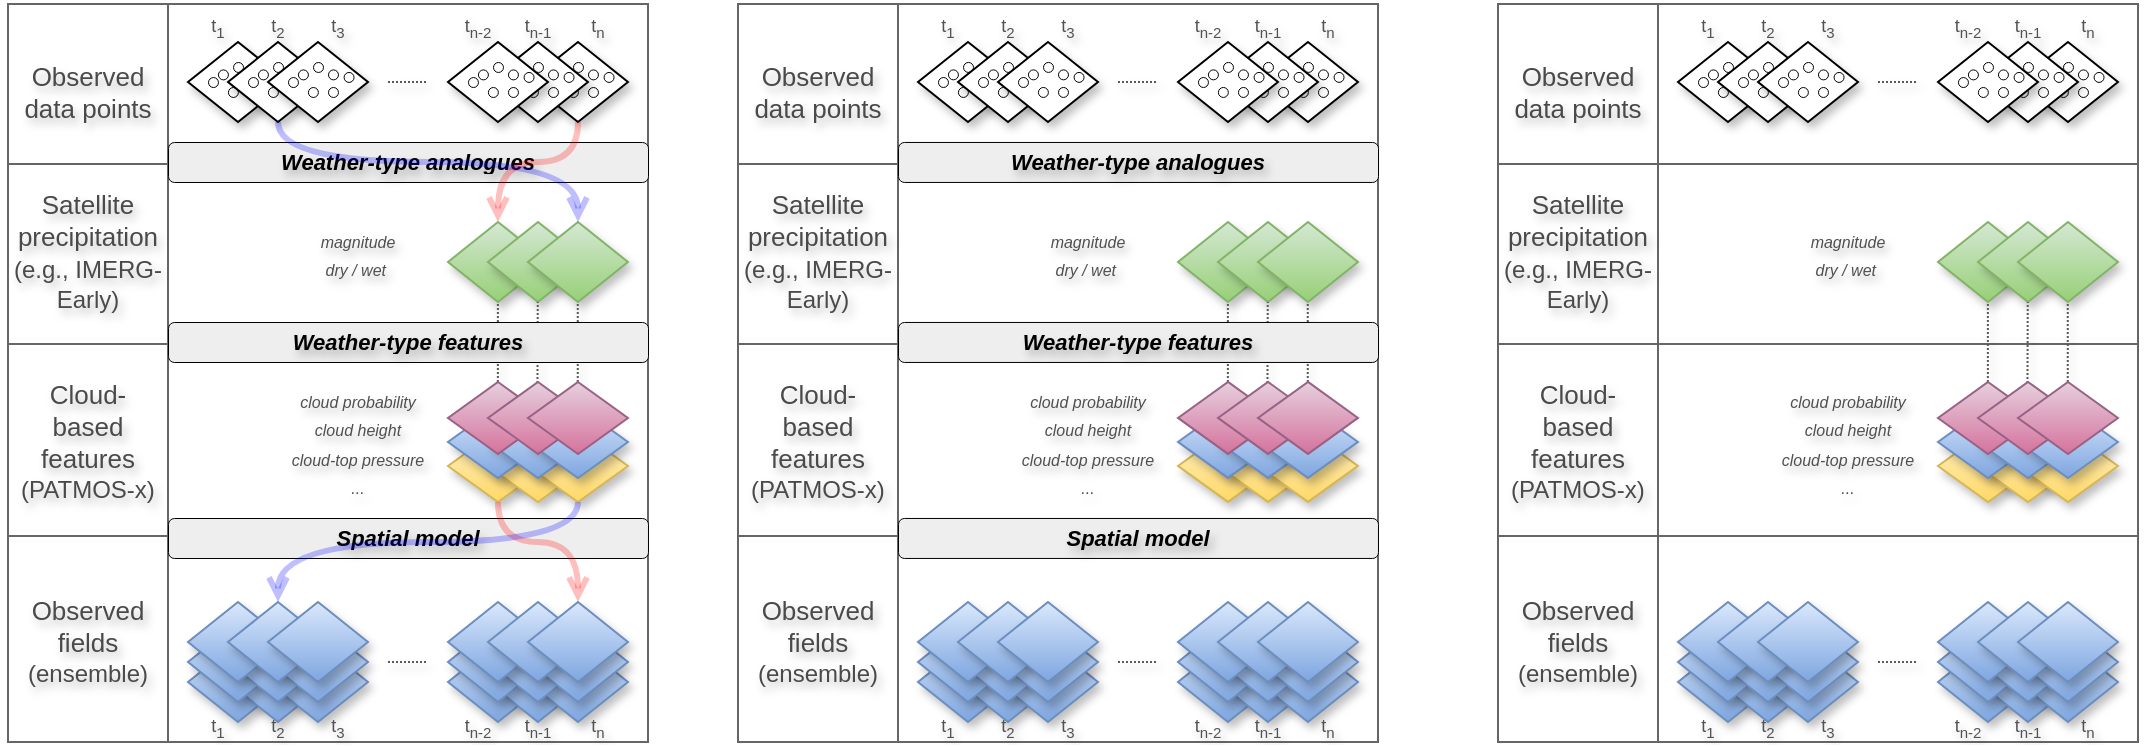 <mxfile version="28.2.5">
  <diagram name="Page-1" id="bK-C0pPze8YIj69Sr5qc">
    <mxGraphModel dx="1260" dy="1129" grid="1" gridSize="10" guides="1" tooltips="1" connect="1" arrows="1" fold="1" page="1" pageScale="1" pageWidth="50" pageHeight="25" math="0" shadow="0">
      <root>
        <mxCell id="0" />
        <mxCell id="1" parent="0" />
        <mxCell id="rxn4TXaAcHjQbOniMQlU-382" value="" style="shape=table;startSize=0;container=1;collapsible=0;childLayout=tableLayout;fillColor=none;fontColor=#333333;strokeColor=#666666;rounded=0;swimlaneLine=0;shadow=0;" parent="1" vertex="1">
          <mxGeometry x="65" y="-356.96" width="320" height="368.98" as="geometry" />
        </mxCell>
        <mxCell id="rxn4TXaAcHjQbOniMQlU-383" value="" style="shape=tableRow;horizontal=0;startSize=0;swimlaneHead=0;swimlaneBody=0;strokeColor=inherit;top=0;left=0;bottom=0;right=0;collapsible=0;dropTarget=0;fillColor=none;points=[[0,0.5],[1,0.5]];portConstraint=eastwest;" parent="rxn4TXaAcHjQbOniMQlU-382" vertex="1">
          <mxGeometry width="320" height="80" as="geometry" />
        </mxCell>
        <mxCell id="rxn4TXaAcHjQbOniMQlU-384" value="" style="shape=partialRectangle;html=1;whiteSpace=wrap;connectable=0;strokeColor=inherit;overflow=hidden;fillColor=none;top=0;left=0;bottom=0;right=0;pointerEvents=1;" parent="rxn4TXaAcHjQbOniMQlU-383" vertex="1">
          <mxGeometry width="80" height="80" as="geometry">
            <mxRectangle width="80" height="80" as="alternateBounds" />
          </mxGeometry>
        </mxCell>
        <mxCell id="rxn4TXaAcHjQbOniMQlU-385" value="" style="shape=partialRectangle;html=1;whiteSpace=wrap;connectable=0;strokeColor=inherit;overflow=hidden;fillColor=none;top=0;left=0;bottom=0;right=0;pointerEvents=1;" parent="rxn4TXaAcHjQbOniMQlU-383" vertex="1">
          <mxGeometry x="80" width="240" height="80" as="geometry">
            <mxRectangle width="240" height="80" as="alternateBounds" />
          </mxGeometry>
        </mxCell>
        <mxCell id="rxn4TXaAcHjQbOniMQlU-386" value="" style="shape=tableRow;horizontal=0;startSize=0;swimlaneHead=0;swimlaneBody=0;strokeColor=inherit;top=0;left=0;bottom=0;right=0;collapsible=0;dropTarget=0;fillColor=none;points=[[0,0.5],[1,0.5]];portConstraint=eastwest;" parent="rxn4TXaAcHjQbOniMQlU-382" vertex="1">
          <mxGeometry y="80" width="320" height="90" as="geometry" />
        </mxCell>
        <mxCell id="rxn4TXaAcHjQbOniMQlU-387" value="" style="shape=partialRectangle;html=1;whiteSpace=wrap;connectable=0;strokeColor=inherit;overflow=hidden;fillColor=none;top=0;left=0;bottom=0;right=0;pointerEvents=1;" parent="rxn4TXaAcHjQbOniMQlU-386" vertex="1">
          <mxGeometry width="80" height="90" as="geometry">
            <mxRectangle width="80" height="90" as="alternateBounds" />
          </mxGeometry>
        </mxCell>
        <mxCell id="rxn4TXaAcHjQbOniMQlU-388" value="" style="shape=partialRectangle;html=1;whiteSpace=wrap;connectable=0;strokeColor=inherit;overflow=hidden;fillColor=none;top=0;left=0;bottom=0;right=0;pointerEvents=1;" parent="rxn4TXaAcHjQbOniMQlU-386" vertex="1">
          <mxGeometry x="80" width="240" height="90" as="geometry">
            <mxRectangle width="240" height="90" as="alternateBounds" />
          </mxGeometry>
        </mxCell>
        <mxCell id="rxn4TXaAcHjQbOniMQlU-389" value="" style="shape=tableRow;horizontal=0;startSize=0;swimlaneHead=0;swimlaneBody=0;strokeColor=inherit;top=0;left=0;bottom=0;right=0;collapsible=0;dropTarget=0;fillColor=none;points=[[0,0.5],[1,0.5]];portConstraint=eastwest;" parent="rxn4TXaAcHjQbOniMQlU-382" vertex="1">
          <mxGeometry y="170" width="320" height="96" as="geometry" />
        </mxCell>
        <mxCell id="rxn4TXaAcHjQbOniMQlU-390" value="" style="shape=partialRectangle;html=1;whiteSpace=wrap;connectable=0;strokeColor=inherit;overflow=hidden;fillColor=none;top=0;left=0;bottom=0;right=0;pointerEvents=1;" parent="rxn4TXaAcHjQbOniMQlU-389" vertex="1">
          <mxGeometry width="80" height="96" as="geometry">
            <mxRectangle width="80" height="96" as="alternateBounds" />
          </mxGeometry>
        </mxCell>
        <mxCell id="rxn4TXaAcHjQbOniMQlU-391" value="" style="shape=partialRectangle;html=1;whiteSpace=wrap;connectable=0;strokeColor=inherit;overflow=hidden;fillColor=none;top=0;left=0;bottom=0;right=0;pointerEvents=1;" parent="rxn4TXaAcHjQbOniMQlU-389" vertex="1">
          <mxGeometry x="80" width="240" height="96" as="geometry">
            <mxRectangle width="240" height="96" as="alternateBounds" />
          </mxGeometry>
        </mxCell>
        <mxCell id="rxn4TXaAcHjQbOniMQlU-646" value="" style="rhombus;whiteSpace=wrap;html=1;shadow=1;fillColor=#dae8fc;gradientColor=#7ea6e0;strokeColor=#6c8ebf;" parent="rxn4TXaAcHjQbOniMQlU-389" vertex="1">
          <mxGeometry x="320" height="96" as="geometry">
            <mxRectangle width="NaN" height="96" as="alternateBounds" />
          </mxGeometry>
        </mxCell>
        <mxCell id="rxn4TXaAcHjQbOniMQlU-392" value="" style="shape=tableRow;horizontal=0;startSize=0;swimlaneHead=0;swimlaneBody=0;strokeColor=inherit;top=0;left=0;bottom=0;right=0;collapsible=0;dropTarget=0;fillColor=none;points=[[0,0.5],[1,0.5]];portConstraint=eastwest;" parent="rxn4TXaAcHjQbOniMQlU-382" vertex="1">
          <mxGeometry y="266" width="320" height="103" as="geometry" />
        </mxCell>
        <mxCell id="rxn4TXaAcHjQbOniMQlU-393" value="" style="shape=partialRectangle;html=1;whiteSpace=wrap;connectable=0;strokeColor=inherit;overflow=hidden;fillColor=none;top=0;left=0;bottom=0;right=0;pointerEvents=1;" parent="rxn4TXaAcHjQbOniMQlU-392" vertex="1">
          <mxGeometry width="80" height="103" as="geometry">
            <mxRectangle width="80" height="103" as="alternateBounds" />
          </mxGeometry>
        </mxCell>
        <mxCell id="rxn4TXaAcHjQbOniMQlU-394" value="" style="shape=partialRectangle;html=1;whiteSpace=wrap;connectable=0;strokeColor=inherit;overflow=hidden;fillColor=none;top=0;left=0;bottom=0;right=0;pointerEvents=1;" parent="rxn4TXaAcHjQbOniMQlU-392" vertex="1">
          <mxGeometry x="80" width="240" height="103" as="geometry">
            <mxRectangle width="240" height="103" as="alternateBounds" />
          </mxGeometry>
        </mxCell>
        <mxCell id="a0kxlCmbcJXOpeVHj25p-21" value="" style="rhombus;whiteSpace=wrap;html=1;shadow=1;fillColor=#dae8fc;gradientColor=#7ea6e0;strokeColor=#6c8ebf;" parent="1" vertex="1">
          <mxGeometry x="154.99" y="-38" width="50" height="40" as="geometry" />
        </mxCell>
        <mxCell id="a0kxlCmbcJXOpeVHj25p-22" value="" style="rhombus;whiteSpace=wrap;html=1;shadow=1;fillColor=#dae8fc;gradientColor=#7ea6e0;strokeColor=#6c8ebf;" parent="1" vertex="1">
          <mxGeometry x="174.99" y="-38" width="50" height="40" as="geometry" />
        </mxCell>
        <mxCell id="a0kxlCmbcJXOpeVHj25p-23" value="" style="rhombus;whiteSpace=wrap;html=1;shadow=1;fillColor=#dae8fc;gradientColor=#7ea6e0;strokeColor=#6c8ebf;" parent="1" vertex="1">
          <mxGeometry x="194.99" y="-38" width="50" height="40" as="geometry" />
        </mxCell>
        <mxCell id="a0kxlCmbcJXOpeVHj25p-24" value="" style="rhombus;whiteSpace=wrap;html=1;shadow=1;fillColor=#dae8fc;gradientColor=#7ea6e0;strokeColor=#6c8ebf;" parent="1" vertex="1">
          <mxGeometry x="284.99" y="-38" width="50" height="40" as="geometry" />
        </mxCell>
        <mxCell id="a0kxlCmbcJXOpeVHj25p-25" value="" style="rhombus;whiteSpace=wrap;html=1;shadow=1;fillColor=#dae8fc;gradientColor=#7ea6e0;strokeColor=#6c8ebf;" parent="1" vertex="1">
          <mxGeometry x="304.99" y="-38" width="50" height="40" as="geometry" />
        </mxCell>
        <mxCell id="a0kxlCmbcJXOpeVHj25p-26" value="" style="rhombus;whiteSpace=wrap;html=1;shadow=1;fillColor=#dae8fc;gradientColor=#7ea6e0;strokeColor=#6c8ebf;" parent="1" vertex="1">
          <mxGeometry x="324.99" y="-38" width="50" height="40" as="geometry" />
        </mxCell>
        <mxCell id="a0kxlCmbcJXOpeVHj25p-13" value="" style="rhombus;whiteSpace=wrap;html=1;shadow=1;fillColor=#dae8fc;gradientColor=#7ea6e0;strokeColor=#6c8ebf;" parent="1" vertex="1">
          <mxGeometry x="154.99" y="-48" width="50" height="40" as="geometry" />
        </mxCell>
        <mxCell id="a0kxlCmbcJXOpeVHj25p-14" value="" style="rhombus;whiteSpace=wrap;html=1;shadow=1;fillColor=#dae8fc;gradientColor=#7ea6e0;strokeColor=#6c8ebf;" parent="1" vertex="1">
          <mxGeometry x="174.99" y="-48" width="50" height="40" as="geometry" />
        </mxCell>
        <mxCell id="a0kxlCmbcJXOpeVHj25p-15" value="" style="rhombus;whiteSpace=wrap;html=1;shadow=1;fillColor=#dae8fc;gradientColor=#7ea6e0;strokeColor=#6c8ebf;" parent="1" vertex="1">
          <mxGeometry x="194.99" y="-48" width="50" height="40" as="geometry" />
        </mxCell>
        <mxCell id="a0kxlCmbcJXOpeVHj25p-16" value="" style="rhombus;whiteSpace=wrap;html=1;shadow=1;fillColor=#dae8fc;gradientColor=#7ea6e0;strokeColor=#6c8ebf;" parent="1" vertex="1">
          <mxGeometry x="284.99" y="-48" width="50" height="40" as="geometry" />
        </mxCell>
        <mxCell id="a0kxlCmbcJXOpeVHj25p-17" value="" style="rhombus;whiteSpace=wrap;html=1;shadow=1;fillColor=#dae8fc;gradientColor=#7ea6e0;strokeColor=#6c8ebf;" parent="1" vertex="1">
          <mxGeometry x="304.99" y="-48" width="50" height="40" as="geometry" />
        </mxCell>
        <mxCell id="a0kxlCmbcJXOpeVHj25p-18" value="" style="rhombus;whiteSpace=wrap;html=1;shadow=1;fillColor=#dae8fc;gradientColor=#7ea6e0;strokeColor=#6c8ebf;" parent="1" vertex="1">
          <mxGeometry x="324.99" y="-48" width="50" height="40" as="geometry" />
        </mxCell>
        <mxCell id="rxn4TXaAcHjQbOniMQlU-420" value="&lt;font&gt;Observed data points&lt;/font&gt;" style="text;html=1;align=center;verticalAlign=middle;whiteSpace=wrap;rounded=0;rotation=0;fontStyle=0;fontColor=#4A4A4A;fontSize=13;shadow=1;textShadow=1;labelBorderColor=none;labelBackgroundColor=none;" parent="1" vertex="1">
          <mxGeometry x="65" y="-348" width="80" height="70" as="geometry" />
        </mxCell>
        <mxCell id="rxn4TXaAcHjQbOniMQlU-476" value="&lt;span&gt;Satellite precipitation&lt;br&gt;&lt;font style=&quot;font-size: 12px;&quot;&gt;(e.g., IMERG-Early)&lt;/font&gt;&lt;/span&gt;" style="text;html=1;align=center;verticalAlign=middle;whiteSpace=wrap;rounded=0;rotation=0;fontStyle=0;fontColor=#4A4A4A;fontSize=13;shadow=1;textShadow=1;labelBorderColor=none;labelBackgroundColor=none;" parent="1" vertex="1">
          <mxGeometry x="65" y="-268" width="80" height="70" as="geometry" />
        </mxCell>
        <mxCell id="rxn4TXaAcHjQbOniMQlU-477" value="&lt;span&gt;Cloud-&lt;br&gt;based features&lt;/span&gt;&lt;div&gt;&lt;span&gt;&lt;font style=&quot;font-size: 12px;&quot;&gt;(PATMOS-x)&lt;/font&gt;&lt;/span&gt;&lt;/div&gt;" style="text;html=1;align=center;verticalAlign=middle;whiteSpace=wrap;rounded=0;rotation=0;fontStyle=0;fontColor=#4A4A4A;fontSize=13;shadow=1;textShadow=1;labelBorderColor=none;labelBackgroundColor=none;" parent="1" vertex="1">
          <mxGeometry x="65" y="-178" width="80" height="80" as="geometry" />
        </mxCell>
        <mxCell id="rxn4TXaAcHjQbOniMQlU-478" value="&lt;span&gt;Observed fields&lt;br&gt;&lt;font style=&quot;&quot;&gt;&lt;span style=&quot;font-size: 12px;&quot;&gt;(ensemble)&lt;/span&gt;&lt;/font&gt;&lt;/span&gt;" style="text;html=1;align=center;verticalAlign=middle;whiteSpace=wrap;rounded=0;rotation=0;fontStyle=0;fontColor=#4A4A4A;fontSize=13;shadow=1;textShadow=1;labelBorderColor=none;labelBackgroundColor=none;" parent="1" vertex="1">
          <mxGeometry x="75" y="-67.98" width="60" height="60" as="geometry" />
        </mxCell>
        <mxCell id="rxn4TXaAcHjQbOniMQlU-467" value="&lt;span style=&quot;font-family: Helvetica; font-style: normal; font-variant-ligatures: normal; font-variant-caps: normal; font-weight: 400; letter-spacing: normal; orphans: 2; text-indent: 0px; text-transform: none; widows: 2; word-spacing: 0px; -webkit-text-stroke-width: 0px; white-space: normal; text-decoration-thickness: initial; text-decoration-style: initial; text-decoration-color: initial; float: none; display: inline !important;&quot;&gt;t&lt;sub&gt;3&lt;/sub&gt;&lt;/span&gt;" style="text;whiteSpace=wrap;html=1;fontSize=9;align=center;fontColor=#525252;textShadow=1;" parent="1" vertex="1">
          <mxGeometry x="215" y="-357.99" width="30" height="20" as="geometry" />
        </mxCell>
        <mxCell id="rxn4TXaAcHjQbOniMQlU-468" value="&lt;span style=&quot;font-family: Helvetica; font-style: normal; font-variant-ligatures: normal; font-variant-caps: normal; font-weight: 400; letter-spacing: normal; orphans: 2; text-indent: 0px; text-transform: none; widows: 2; word-spacing: 0px; -webkit-text-stroke-width: 0px; white-space: normal; text-decoration-thickness: initial; text-decoration-style: initial; text-decoration-color: initial; float: none; display: inline !important;&quot;&gt;t&lt;sub&gt;2&lt;/sub&gt;&lt;/span&gt;" style="text;whiteSpace=wrap;html=1;fontSize=9;align=center;fontColor=#525252;textShadow=1;" parent="1" vertex="1">
          <mxGeometry x="185" y="-358" width="30" height="20" as="geometry" />
        </mxCell>
        <mxCell id="rxn4TXaAcHjQbOniMQlU-469" value="&lt;span style=&quot;font-family: Helvetica; font-style: normal; font-variant-ligatures: normal; font-variant-caps: normal; font-weight: 400; letter-spacing: normal; orphans: 2; text-indent: 0px; text-transform: none; widows: 2; word-spacing: 0px; -webkit-text-stroke-width: 0px; white-space: normal; text-decoration-thickness: initial; text-decoration-style: initial; text-decoration-color: initial; float: none; display: inline !important;&quot;&gt;t&lt;sub&gt;1&lt;/sub&gt;&lt;/span&gt;" style="text;whiteSpace=wrap;html=1;fontSize=9;align=center;fontColor=#525252;textShadow=1;" parent="1" vertex="1">
          <mxGeometry x="155.01" y="-357.99" width="30" height="20" as="geometry" />
        </mxCell>
        <mxCell id="rxn4TXaAcHjQbOniMQlU-464" value="&lt;span style=&quot;font-family: Helvetica; font-style: normal; font-variant-ligatures: normal; font-variant-caps: normal; font-weight: 400; letter-spacing: normal; orphans: 2; text-indent: 0px; text-transform: none; widows: 2; word-spacing: 0px; -webkit-text-stroke-width: 0px; white-space: normal; text-decoration-thickness: initial; text-decoration-style: initial; text-decoration-color: initial; float: none; display: inline !important;&quot;&gt;t&lt;sub&gt;n&lt;/sub&gt;&lt;/span&gt;" style="text;whiteSpace=wrap;html=1;fontSize=9;align=center;fontColor=#525252;textShadow=1;" parent="1" vertex="1">
          <mxGeometry x="344.99" y="-357.98" width="30" height="20" as="geometry" />
        </mxCell>
        <mxCell id="rxn4TXaAcHjQbOniMQlU-465" value="&lt;span style=&quot;font-family: Helvetica; font-style: normal; font-variant-ligatures: normal; font-variant-caps: normal; font-weight: 400; letter-spacing: normal; orphans: 2; text-indent: 0px; text-transform: none; widows: 2; word-spacing: 0px; -webkit-text-stroke-width: 0px; white-space: normal; text-decoration-thickness: initial; text-decoration-style: initial; text-decoration-color: initial; float: none; display: inline !important;&quot;&gt;t&lt;sub&gt;n-1&lt;/sub&gt;&lt;/span&gt;" style="text;whiteSpace=wrap;html=1;fontSize=9;align=center;fontColor=#525252;textShadow=1;" parent="1" vertex="1">
          <mxGeometry x="314.99" y="-357.99" width="30" height="20" as="geometry" />
        </mxCell>
        <mxCell id="rxn4TXaAcHjQbOniMQlU-466" value="&lt;span style=&quot;font-family: Helvetica; font-style: normal; font-variant-ligatures: normal; font-variant-caps: normal; font-weight: 400; letter-spacing: normal; orphans: 2; text-indent: 0px; text-transform: none; widows: 2; word-spacing: 0px; -webkit-text-stroke-width: 0px; white-space: normal; text-decoration-thickness: initial; text-decoration-style: initial; text-decoration-color: initial; float: none; display: inline !important;&quot;&gt;t&lt;sub&gt;n-2&lt;/sub&gt;&lt;/span&gt;" style="text;whiteSpace=wrap;html=1;fontSize=9;align=center;fontColor=#525252;textShadow=1;" parent="1" vertex="1">
          <mxGeometry x="285" y="-357.98" width="30" height="20" as="geometry" />
        </mxCell>
        <mxCell id="rxn4TXaAcHjQbOniMQlU-424" value="" style="group" parent="1" vertex="1" connectable="0">
          <mxGeometry x="284.99" y="-248.0" width="90" height="40" as="geometry" />
        </mxCell>
        <mxCell id="rxn4TXaAcHjQbOniMQlU-421" value="" style="rhombus;whiteSpace=wrap;html=1;fillColor=#d5e8d4;strokeColor=#82b366;gradientColor=#97d077;shadow=1;" parent="rxn4TXaAcHjQbOniMQlU-424" vertex="1">
          <mxGeometry width="50" height="40" as="geometry" />
        </mxCell>
        <mxCell id="rxn4TXaAcHjQbOniMQlU-422" value="" style="rhombus;whiteSpace=wrap;html=1;fillColor=#d5e8d4;strokeColor=#82b366;gradientColor=#97d077;shadow=1;" parent="rxn4TXaAcHjQbOniMQlU-424" vertex="1">
          <mxGeometry x="20" width="50" height="40" as="geometry" />
        </mxCell>
        <mxCell id="rxn4TXaAcHjQbOniMQlU-423" value="" style="rhombus;whiteSpace=wrap;html=1;fillColor=#d5e8d4;strokeColor=#82b366;gradientColor=#97d077;shadow=1;" parent="rxn4TXaAcHjQbOniMQlU-424" vertex="1">
          <mxGeometry x="40" width="50" height="40" as="geometry" />
        </mxCell>
        <mxCell id="rxn4TXaAcHjQbOniMQlU-492" value="" style="endArrow=none;dashed=1;html=1;strokeWidth=1;rounded=0;dashPattern=1 1;strokeColor=light-dark(#595959, #ededed);shadow=1;exitX=0.498;exitY=0.555;exitDx=0;exitDy=0;exitPerimeter=0;" parent="1" source="rxn4TXaAcHjQbOniMQlU-449" edge="1">
          <mxGeometry width="50" height="50" relative="1" as="geometry">
            <mxPoint x="350" y="-162.02" as="sourcePoint" />
            <mxPoint x="349.88" y="-208" as="targetPoint" />
          </mxGeometry>
        </mxCell>
        <mxCell id="rxn4TXaAcHjQbOniMQlU-494" value="" style="endArrow=none;dashed=1;html=1;strokeWidth=1;rounded=0;dashPattern=1 1;strokeColor=light-dark(#595959, #ededed);shadow=1;exitX=0.094;exitY=0.349;exitDx=0;exitDy=0;exitPerimeter=0;" parent="1" source="rxn4TXaAcHjQbOniMQlU-449" edge="1">
          <mxGeometry width="50" height="50" relative="1" as="geometry">
            <mxPoint x="330" y="-162" as="sourcePoint" />
            <mxPoint x="329.88" y="-207.98" as="targetPoint" />
          </mxGeometry>
        </mxCell>
        <mxCell id="rxn4TXaAcHjQbOniMQlU-495" value="" style="endArrow=none;dashed=1;html=1;strokeWidth=1;rounded=0;dashPattern=1 1;strokeColor=light-dark(#595959, #ededed);shadow=1;exitX=0;exitY=0.5;exitDx=0;exitDy=0;" parent="1" edge="1">
          <mxGeometry width="50" height="50" relative="1" as="geometry">
            <mxPoint x="309.93" y="-150.04" as="sourcePoint" />
            <mxPoint x="309.94" y="-208" as="targetPoint" />
          </mxGeometry>
        </mxCell>
        <mxCell id="rxn4TXaAcHjQbOniMQlU-625" value="" style="rhombus;whiteSpace=wrap;html=1;shadow=1;" parent="1" vertex="1">
          <mxGeometry x="324.99" y="-337.98" width="50" height="40" as="geometry" />
        </mxCell>
        <mxCell id="rxn4TXaAcHjQbOniMQlU-626" value="" style="ellipse;whiteSpace=wrap;html=1;aspect=fixed;labelBackgroundColor=light-dark(#030303,#070707);labelBorderColor=default;textShadow=0;fontSize=11;strokeWidth=0.5;" parent="1" vertex="1">
          <mxGeometry x="334.99" y="-320.47" width="4.98" height="4.98" as="geometry" />
        </mxCell>
        <mxCell id="rxn4TXaAcHjQbOniMQlU-627" value="" style="ellipse;whiteSpace=wrap;html=1;aspect=fixed;labelBackgroundColor=light-dark(#030303,#070707);labelBorderColor=default;textShadow=0;strokeWidth=0.5;" parent="1" vertex="1">
          <mxGeometry x="347.5" y="-328" width="4.98" height="4.98" as="geometry" />
        </mxCell>
        <mxCell id="rxn4TXaAcHjQbOniMQlU-628" value="" style="ellipse;whiteSpace=wrap;html=1;aspect=fixed;labelBackgroundColor=light-dark(#030303,#070707);labelBorderColor=default;textShadow=0;strokeWidth=0.5;" parent="1" vertex="1">
          <mxGeometry x="339.97" y="-324.29" width="4.98" height="4.98" as="geometry" />
        </mxCell>
        <mxCell id="rxn4TXaAcHjQbOniMQlU-629" value="" style="ellipse;whiteSpace=wrap;html=1;aspect=fixed;labelBackgroundColor=light-dark(#030303,#070707);labelBorderColor=default;textShadow=0;strokeWidth=0.5;" parent="1" vertex="1">
          <mxGeometry x="362.79" y="-323.02" width="4.98" height="4.98" as="geometry" />
        </mxCell>
        <mxCell id="rxn4TXaAcHjQbOniMQlU-630" value="" style="ellipse;whiteSpace=wrap;html=1;aspect=fixed;labelBackgroundColor=light-dark(#030303,#070707);labelBorderColor=default;textShadow=0;strokeWidth=0.5;" parent="1" vertex="1">
          <mxGeometry x="344.95" y="-315.49" width="4.98" height="4.98" as="geometry" />
        </mxCell>
        <mxCell id="rxn4TXaAcHjQbOniMQlU-631" value="" style="ellipse;whiteSpace=wrap;html=1;aspect=fixed;labelBackgroundColor=light-dark(#030303,#070707);labelBorderColor=default;textShadow=0;strokeWidth=0.5;" parent="1" vertex="1">
          <mxGeometry x="354.99" y="-315.49" width="4.98" height="4.98" as="geometry" />
        </mxCell>
        <mxCell id="rxn4TXaAcHjQbOniMQlU-632" value="" style="ellipse;whiteSpace=wrap;html=1;aspect=fixed;labelBackgroundColor=light-dark(#030303,#070707);labelBorderColor=default;textShadow=0;strokeWidth=0.5;" parent="1" vertex="1">
          <mxGeometry x="354.99" y="-324.29" width="4.98" height="4.98" as="geometry" />
        </mxCell>
        <mxCell id="rxn4TXaAcHjQbOniMQlU-617" value="" style="rhombus;whiteSpace=wrap;html=1;shadow=1;" parent="1" vertex="1">
          <mxGeometry x="304.99" y="-337.98" width="50" height="40" as="geometry" />
        </mxCell>
        <mxCell id="rxn4TXaAcHjQbOniMQlU-618" value="" style="ellipse;whiteSpace=wrap;html=1;aspect=fixed;labelBackgroundColor=light-dark(#030303,#070707);labelBorderColor=default;textShadow=0;fontSize=11;strokeWidth=0.5;" parent="1" vertex="1">
          <mxGeometry x="314.99" y="-320.47" width="4.98" height="4.98" as="geometry" />
        </mxCell>
        <mxCell id="rxn4TXaAcHjQbOniMQlU-619" value="" style="ellipse;whiteSpace=wrap;html=1;aspect=fixed;labelBackgroundColor=light-dark(#030303,#070707);labelBorderColor=default;textShadow=0;strokeWidth=0.5;" parent="1" vertex="1">
          <mxGeometry x="327.5" y="-328" width="4.98" height="4.98" as="geometry" />
        </mxCell>
        <mxCell id="rxn4TXaAcHjQbOniMQlU-620" value="" style="ellipse;whiteSpace=wrap;html=1;aspect=fixed;labelBackgroundColor=light-dark(#030303,#070707);labelBorderColor=default;textShadow=0;strokeWidth=0.5;" parent="1" vertex="1">
          <mxGeometry x="319.97" y="-324.29" width="4.98" height="4.98" as="geometry" />
        </mxCell>
        <mxCell id="rxn4TXaAcHjQbOniMQlU-621" value="" style="ellipse;whiteSpace=wrap;html=1;aspect=fixed;labelBackgroundColor=light-dark(#030303,#070707);labelBorderColor=default;textShadow=0;strokeWidth=0.5;" parent="1" vertex="1">
          <mxGeometry x="342.79" y="-323.02" width="4.98" height="4.98" as="geometry" />
        </mxCell>
        <mxCell id="rxn4TXaAcHjQbOniMQlU-622" value="" style="ellipse;whiteSpace=wrap;html=1;aspect=fixed;labelBackgroundColor=light-dark(#030303,#070707);labelBorderColor=default;textShadow=0;strokeWidth=0.5;" parent="1" vertex="1">
          <mxGeometry x="324.95" y="-315.49" width="4.98" height="4.98" as="geometry" />
        </mxCell>
        <mxCell id="rxn4TXaAcHjQbOniMQlU-623" value="" style="ellipse;whiteSpace=wrap;html=1;aspect=fixed;labelBackgroundColor=light-dark(#030303,#070707);labelBorderColor=default;textShadow=0;strokeWidth=0.5;" parent="1" vertex="1">
          <mxGeometry x="334.99" y="-315.49" width="4.98" height="4.98" as="geometry" />
        </mxCell>
        <mxCell id="rxn4TXaAcHjQbOniMQlU-624" value="" style="ellipse;whiteSpace=wrap;html=1;aspect=fixed;labelBackgroundColor=light-dark(#030303,#070707);labelBorderColor=default;textShadow=0;strokeWidth=0.5;" parent="1" vertex="1">
          <mxGeometry x="334.99" y="-324.29" width="4.98" height="4.98" as="geometry" />
        </mxCell>
        <mxCell id="rxn4TXaAcHjQbOniMQlU-609" value="" style="rhombus;whiteSpace=wrap;html=1;shadow=1;" parent="1" vertex="1">
          <mxGeometry x="284.99" y="-337.98" width="50" height="40" as="geometry" />
        </mxCell>
        <mxCell id="rxn4TXaAcHjQbOniMQlU-610" value="" style="ellipse;whiteSpace=wrap;html=1;aspect=fixed;labelBackgroundColor=light-dark(#030303,#070707);labelBorderColor=default;textShadow=0;fontSize=11;strokeWidth=0.5;" parent="1" vertex="1">
          <mxGeometry x="294.99" y="-320.47" width="4.98" height="4.98" as="geometry" />
        </mxCell>
        <mxCell id="rxn4TXaAcHjQbOniMQlU-611" value="" style="ellipse;whiteSpace=wrap;html=1;aspect=fixed;labelBackgroundColor=light-dark(#030303,#070707);labelBorderColor=default;textShadow=0;strokeWidth=0.5;" parent="1" vertex="1">
          <mxGeometry x="307.5" y="-328" width="4.98" height="4.98" as="geometry" />
        </mxCell>
        <mxCell id="rxn4TXaAcHjQbOniMQlU-612" value="" style="ellipse;whiteSpace=wrap;html=1;aspect=fixed;labelBackgroundColor=light-dark(#030303,#070707);labelBorderColor=default;textShadow=0;strokeWidth=0.5;" parent="1" vertex="1">
          <mxGeometry x="299.97" y="-324.29" width="4.98" height="4.98" as="geometry" />
        </mxCell>
        <mxCell id="rxn4TXaAcHjQbOniMQlU-613" value="" style="ellipse;whiteSpace=wrap;html=1;aspect=fixed;labelBackgroundColor=light-dark(#030303,#070707);labelBorderColor=default;textShadow=0;strokeWidth=0.5;" parent="1" vertex="1">
          <mxGeometry x="322.79" y="-323.02" width="4.98" height="4.98" as="geometry" />
        </mxCell>
        <mxCell id="rxn4TXaAcHjQbOniMQlU-614" value="" style="ellipse;whiteSpace=wrap;html=1;aspect=fixed;labelBackgroundColor=light-dark(#030303,#070707);labelBorderColor=default;textShadow=0;strokeWidth=0.5;" parent="1" vertex="1">
          <mxGeometry x="304.95" y="-315.49" width="4.98" height="4.98" as="geometry" />
        </mxCell>
        <mxCell id="rxn4TXaAcHjQbOniMQlU-615" value="" style="ellipse;whiteSpace=wrap;html=1;aspect=fixed;labelBackgroundColor=light-dark(#030303,#070707);labelBorderColor=default;textShadow=0;strokeWidth=0.5;" parent="1" vertex="1">
          <mxGeometry x="314.99" y="-315.49" width="4.98" height="4.98" as="geometry" />
        </mxCell>
        <mxCell id="rxn4TXaAcHjQbOniMQlU-616" value="" style="ellipse;whiteSpace=wrap;html=1;aspect=fixed;labelBackgroundColor=light-dark(#030303,#070707);labelBorderColor=default;textShadow=0;strokeWidth=0.5;" parent="1" vertex="1">
          <mxGeometry x="314.99" y="-324.29" width="4.98" height="4.98" as="geometry" />
        </mxCell>
        <mxCell id="rxn4TXaAcHjQbOniMQlU-450" value="" style="group" parent="1" vertex="1" connectable="0">
          <mxGeometry x="284.99" y="-168.02" width="90" height="60" as="geometry" />
        </mxCell>
        <mxCell id="rxn4TXaAcHjQbOniMQlU-441" value="" style="rhombus;whiteSpace=wrap;html=1;fillColor=#fff2cc;strokeColor=#d6b656;gradientColor=#ffd966;shadow=1;" parent="rxn4TXaAcHjQbOniMQlU-450" vertex="1">
          <mxGeometry y="24" width="50" height="36" as="geometry" />
        </mxCell>
        <mxCell id="rxn4TXaAcHjQbOniMQlU-442" value="" style="rhombus;whiteSpace=wrap;html=1;fillColor=#fff2cc;strokeColor=#d6b656;gradientColor=#ffd966;shadow=1;" parent="rxn4TXaAcHjQbOniMQlU-450" vertex="1">
          <mxGeometry x="20" y="24" width="50" height="36" as="geometry" />
        </mxCell>
        <mxCell id="rxn4TXaAcHjQbOniMQlU-443" value="" style="rhombus;whiteSpace=wrap;html=1;fillColor=#fff2cc;strokeColor=#d6b656;gradientColor=#ffd966;shadow=1;" parent="rxn4TXaAcHjQbOniMQlU-450" vertex="1">
          <mxGeometry x="40" y="24" width="50" height="36" as="geometry" />
        </mxCell>
        <mxCell id="rxn4TXaAcHjQbOniMQlU-444" value="" style="rhombus;whiteSpace=wrap;html=1;fillColor=#dae8fc;strokeColor=#6c8ebf;gradientColor=#7ea6e0;shadow=1;" parent="rxn4TXaAcHjQbOniMQlU-450" vertex="1">
          <mxGeometry y="12" width="50" height="36" as="geometry" />
        </mxCell>
        <mxCell id="rxn4TXaAcHjQbOniMQlU-445" value="" style="rhombus;whiteSpace=wrap;html=1;fillColor=#dae8fc;strokeColor=#6c8ebf;gradientColor=#7ea6e0;shadow=1;" parent="rxn4TXaAcHjQbOniMQlU-450" vertex="1">
          <mxGeometry x="20" y="12" width="50" height="36" as="geometry" />
        </mxCell>
        <mxCell id="rxn4TXaAcHjQbOniMQlU-446" value="" style="rhombus;whiteSpace=wrap;html=1;fillColor=#dae8fc;strokeColor=#6c8ebf;gradientColor=#7ea6e0;shadow=1;" parent="rxn4TXaAcHjQbOniMQlU-450" vertex="1">
          <mxGeometry x="40" y="12" width="50" height="36" as="geometry" />
        </mxCell>
        <mxCell id="rxn4TXaAcHjQbOniMQlU-447" value="" style="rhombus;whiteSpace=wrap;html=1;fillColor=#e6d0de;strokeColor=#996185;gradientColor=#d5739d;" parent="rxn4TXaAcHjQbOniMQlU-450" vertex="1">
          <mxGeometry width="50" height="36" as="geometry" />
        </mxCell>
        <mxCell id="rxn4TXaAcHjQbOniMQlU-448" value="" style="rhombus;whiteSpace=wrap;html=1;fillColor=#e6d0de;strokeColor=#996185;gradientColor=#d5739d;" parent="rxn4TXaAcHjQbOniMQlU-450" vertex="1">
          <mxGeometry x="20" width="50" height="36" as="geometry" />
        </mxCell>
        <mxCell id="rxn4TXaAcHjQbOniMQlU-449" value="" style="rhombus;whiteSpace=wrap;html=1;fillColor=#e6d0de;strokeColor=#996185;gradientColor=#d5739d;" parent="rxn4TXaAcHjQbOniMQlU-450" vertex="1">
          <mxGeometry x="40" width="50" height="36" as="geometry" />
        </mxCell>
        <mxCell id="rxn4TXaAcHjQbOniMQlU-452" value="" style="rhombus;whiteSpace=wrap;html=1;shadow=1;fillColor=#dae8fc;gradientColor=#7ea6e0;strokeColor=#6c8ebf;" parent="1" vertex="1">
          <mxGeometry x="154.99" y="-58" width="50" height="40" as="geometry" />
        </mxCell>
        <mxCell id="rxn4TXaAcHjQbOniMQlU-453" value="" style="rhombus;whiteSpace=wrap;html=1;shadow=1;fillColor=#dae8fc;gradientColor=#7ea6e0;strokeColor=#6c8ebf;" parent="1" vertex="1">
          <mxGeometry x="174.99" y="-58" width="50" height="40" as="geometry" />
        </mxCell>
        <mxCell id="rxn4TXaAcHjQbOniMQlU-454" value="" style="rhombus;whiteSpace=wrap;html=1;shadow=1;fillColor=#dae8fc;gradientColor=#7ea6e0;strokeColor=#6c8ebf;" parent="1" vertex="1">
          <mxGeometry x="194.99" y="-58" width="50" height="40" as="geometry" />
        </mxCell>
        <mxCell id="rxn4TXaAcHjQbOniMQlU-455" value="" style="rhombus;whiteSpace=wrap;html=1;shadow=1;fillColor=#dae8fc;gradientColor=#7ea6e0;strokeColor=#6c8ebf;" parent="1" vertex="1">
          <mxGeometry x="284.99" y="-58" width="50" height="40" as="geometry" />
        </mxCell>
        <mxCell id="rxn4TXaAcHjQbOniMQlU-456" value="" style="rhombus;whiteSpace=wrap;html=1;shadow=1;fillColor=#dae8fc;gradientColor=#7ea6e0;strokeColor=#6c8ebf;" parent="1" vertex="1">
          <mxGeometry x="304.99" y="-58" width="50" height="40" as="geometry" />
        </mxCell>
        <mxCell id="rxn4TXaAcHjQbOniMQlU-457" value="" style="rhombus;whiteSpace=wrap;html=1;shadow=1;fillColor=#dae8fc;gradientColor=#7ea6e0;strokeColor=#6c8ebf;" parent="1" vertex="1">
          <mxGeometry x="324.99" y="-58" width="50" height="40" as="geometry" />
        </mxCell>
        <mxCell id="a0kxlCmbcJXOpeVHj25p-1" value="&lt;div style=&quot;&quot;&gt;&lt;span style=&quot;&quot;&gt;&lt;font style=&quot;font-size: 8px;&quot;&gt;&lt;i style=&quot;&quot;&gt;cloud probability&lt;/i&gt;&lt;/font&gt;&lt;/span&gt;&lt;/div&gt;&lt;div style=&quot;&quot;&gt;&lt;font&gt;&lt;span style=&quot;font-size: 8px;&quot;&gt;&lt;i&gt;cloud height&lt;/i&gt;&lt;/span&gt;&lt;/font&gt;&lt;/div&gt;&lt;div style=&quot;&quot;&gt;&lt;font&gt;&lt;span style=&quot;font-size: 8px;&quot;&gt;&lt;i&gt;cloud-top pressure&lt;/i&gt;&lt;/span&gt;&lt;/font&gt;&lt;/div&gt;&lt;div style=&quot;&quot;&gt;&lt;font&gt;&lt;span style=&quot;font-size: 8px;&quot;&gt;&lt;i&gt;...&lt;br&gt;&lt;/i&gt;&lt;/span&gt;&lt;/font&gt;&lt;/div&gt;&lt;div style=&quot;&quot;&gt;&lt;span style=&quot;&quot;&gt;&lt;font style=&quot;font-size: 8px;&quot;&gt;&lt;i style=&quot;&quot;&gt;&lt;br&gt;&lt;/i&gt;&lt;/font&gt;&lt;/span&gt;&lt;/div&gt;" style="text;whiteSpace=wrap;html=1;align=center;shadow=0;labelBorderColor=none;textShadow=1;labelBackgroundColor=none;fontColor=#505050;" parent="1" vertex="1">
          <mxGeometry x="204.99" y="-173.02" width="70" height="70" as="geometry" />
        </mxCell>
        <mxCell id="a0kxlCmbcJXOpeVHj25p-3" value="&lt;div style=&quot;&quot;&gt;&lt;span style=&quot;font-size: 8px;&quot;&gt;&lt;i&gt;magnitude&lt;/i&gt;&lt;/span&gt;&lt;/div&gt;&lt;div style=&quot;&quot;&gt;&lt;span style=&quot;font-size: 8px;&quot;&gt;&lt;i&gt;dry / wet&amp;nbsp;&lt;/i&gt;&lt;/span&gt;&lt;/div&gt;" style="text;whiteSpace=wrap;html=1;align=center;shadow=0;labelBorderColor=none;textShadow=1;labelBackgroundColor=none;fontColor=#505050;" parent="1" vertex="1">
          <mxGeometry x="204.99" y="-253" width="70" height="50" as="geometry" />
        </mxCell>
        <mxCell id="a0kxlCmbcJXOpeVHj25p-4" value="" style="endArrow=none;dashed=1;html=1;strokeWidth=1;rounded=0;dashPattern=1 1;jumpSize=4;shadow=1;flowAnimation=0;strokeColor=light-dark(#595959, #ededed);" parent="1" edge="1">
          <mxGeometry width="50" height="50" relative="1" as="geometry">
            <mxPoint x="254.99" y="-28.0" as="sourcePoint" />
            <mxPoint x="274.99" y="-28.0" as="targetPoint" />
          </mxGeometry>
        </mxCell>
        <mxCell id="a0kxlCmbcJXOpeVHj25p-5" value="&lt;span style=&quot;font-family: Helvetica; font-style: normal; font-variant-ligatures: normal; font-variant-caps: normal; font-weight: 400; letter-spacing: normal; orphans: 2; text-indent: 0px; text-transform: none; widows: 2; word-spacing: 0px; -webkit-text-stroke-width: 0px; white-space: normal; text-decoration-thickness: initial; text-decoration-style: initial; text-decoration-color: initial; float: none; display: inline !important;&quot;&gt;t&lt;sub&gt;3&lt;/sub&gt;&lt;/span&gt;" style="text;whiteSpace=wrap;html=1;fontSize=9;align=center;fontColor=#525252;textShadow=1;" parent="1" vertex="1">
          <mxGeometry x="215.0" y="-7.993" width="30" height="20" as="geometry" />
        </mxCell>
        <mxCell id="a0kxlCmbcJXOpeVHj25p-6" value="&lt;span style=&quot;font-family: Helvetica; font-style: normal; font-variant-ligatures: normal; font-variant-caps: normal; font-weight: 400; letter-spacing: normal; orphans: 2; text-indent: 0px; text-transform: none; widows: 2; word-spacing: 0px; -webkit-text-stroke-width: 0px; white-space: normal; text-decoration-thickness: initial; text-decoration-style: initial; text-decoration-color: initial; float: none; display: inline !important;&quot;&gt;t&lt;sub&gt;2&lt;/sub&gt;&lt;/span&gt;" style="text;whiteSpace=wrap;html=1;fontSize=9;align=center;fontColor=#525252;textShadow=1;" parent="1" vertex="1">
          <mxGeometry x="185.0" y="-8.003" width="30" height="20" as="geometry" />
        </mxCell>
        <mxCell id="a0kxlCmbcJXOpeVHj25p-7" value="&lt;span style=&quot;font-family: Helvetica; font-style: normal; font-variant-ligatures: normal; font-variant-caps: normal; font-weight: 400; letter-spacing: normal; orphans: 2; text-indent: 0px; text-transform: none; widows: 2; word-spacing: 0px; -webkit-text-stroke-width: 0px; white-space: normal; text-decoration-thickness: initial; text-decoration-style: initial; text-decoration-color: initial; float: none; display: inline !important;&quot;&gt;t&lt;sub&gt;1&lt;/sub&gt;&lt;/span&gt;" style="text;whiteSpace=wrap;html=1;fontSize=9;align=center;fontColor=#525252;textShadow=1;" parent="1" vertex="1">
          <mxGeometry x="155.01" y="-7.993" width="30" height="20" as="geometry" />
        </mxCell>
        <mxCell id="a0kxlCmbcJXOpeVHj25p-8" value="&lt;span style=&quot;font-family: Helvetica; font-style: normal; font-variant-ligatures: normal; font-variant-caps: normal; font-weight: 400; letter-spacing: normal; orphans: 2; text-indent: 0px; text-transform: none; widows: 2; word-spacing: 0px; -webkit-text-stroke-width: 0px; white-space: normal; text-decoration-thickness: initial; text-decoration-style: initial; text-decoration-color: initial; float: none; display: inline !important;&quot;&gt;t&lt;sub&gt;n&lt;/sub&gt;&lt;/span&gt;" style="text;whiteSpace=wrap;html=1;fontSize=9;align=center;fontColor=#525252;textShadow=1;" parent="1" vertex="1">
          <mxGeometry x="345" y="-7.983" width="30" height="20" as="geometry" />
        </mxCell>
        <mxCell id="a0kxlCmbcJXOpeVHj25p-9" value="&lt;span style=&quot;font-family: Helvetica; font-style: normal; font-variant-ligatures: normal; font-variant-caps: normal; font-weight: 400; letter-spacing: normal; orphans: 2; text-indent: 0px; text-transform: none; widows: 2; word-spacing: 0px; -webkit-text-stroke-width: 0px; white-space: normal; text-decoration-thickness: initial; text-decoration-style: initial; text-decoration-color: initial; float: none; display: inline !important;&quot;&gt;t&lt;sub&gt;n-1&lt;/sub&gt;&lt;/span&gt;" style="text;whiteSpace=wrap;html=1;fontSize=9;align=center;fontColor=#525252;textShadow=1;" parent="1" vertex="1">
          <mxGeometry x="315" y="-7.993" width="30" height="20" as="geometry" />
        </mxCell>
        <mxCell id="a0kxlCmbcJXOpeVHj25p-10" value="&lt;span style=&quot;font-family: Helvetica; font-style: normal; font-variant-ligatures: normal; font-variant-caps: normal; font-weight: 400; letter-spacing: normal; orphans: 2; text-indent: 0px; text-transform: none; widows: 2; word-spacing: 0px; -webkit-text-stroke-width: 0px; white-space: normal; text-decoration-thickness: initial; text-decoration-style: initial; text-decoration-color: initial; float: none; display: inline !important;&quot;&gt;t&lt;sub&gt;n-2&lt;/sub&gt;&lt;/span&gt;" style="text;whiteSpace=wrap;html=1;fontSize=9;align=center;fontColor=#525252;textShadow=1;" parent="1" vertex="1">
          <mxGeometry x="285.01" y="-7.983" width="30" height="20" as="geometry" />
        </mxCell>
        <mxCell id="rxn4TXaAcHjQbOniMQlU-470" value="&lt;font&gt;&lt;b&gt;Weather-type analogues&lt;/b&gt;&lt;/font&gt;" style="text;html=1;align=center;verticalAlign=middle;rounded=1;fillColor=#eeeeee;fontSize=11;strokeColor=default;strokeWidth=0.5;fontStyle=2;labelBorderColor=none;textShadow=1;whiteSpace=wrap;labelBackgroundColor=none;convertToSvg=0;" parent="1" vertex="1">
          <mxGeometry x="145.01" y="-288" width="240" height="20" as="geometry" />
        </mxCell>
        <mxCell id="rxn4TXaAcHjQbOniMQlU-496" value="&lt;font&gt;&lt;b style=&quot;&quot;&gt;Weather-type features&lt;/b&gt;&lt;/font&gt;" style="text;html=1;align=center;verticalAlign=middle;whiteSpace=wrap;rounded=1;fillColor=#eeeeee;fontSize=11;strokeColor=default;strokeWidth=0.5;fontStyle=2;labelBackgroundColor=none;labelBorderColor=none;textShadow=1;" parent="1" vertex="1">
          <mxGeometry x="145.01" y="-198" width="240" height="20" as="geometry" />
        </mxCell>
        <mxCell id="rxn4TXaAcHjQbOniMQlU-472" value="&lt;font&gt;&lt;b style=&quot;&quot;&gt;Spatial model&lt;/b&gt;&lt;/font&gt;" style="text;html=1;align=center;verticalAlign=middle;whiteSpace=wrap;rounded=1;fontSize=11;strokeWidth=0.5;fillColor=#eeeeee;strokeColor=default;fontStyle=2;labelBackgroundColor=none;labelBorderColor=none;textShadow=1;" parent="1" vertex="1">
          <mxGeometry x="144.99" y="-100" width="240" height="20" as="geometry" />
        </mxCell>
        <mxCell id="rxn4TXaAcHjQbOniMQlU-536" value="" style="group" parent="1" vertex="1" connectable="0">
          <mxGeometry x="195" y="-337.98" width="189.99" height="329.98" as="geometry" />
        </mxCell>
        <mxCell id="rxn4TXaAcHjQbOniMQlU-531" value="" style="group" parent="rxn4TXaAcHjQbOniMQlU-536" vertex="1" connectable="0">
          <mxGeometry x="-20" width="209.99" height="329.98" as="geometry" />
        </mxCell>
        <mxCell id="rxn4TXaAcHjQbOniMQlU-545" value="" style="group" parent="rxn4TXaAcHjQbOniMQlU-531" vertex="1" connectable="0">
          <mxGeometry x="-20" width="50" height="40" as="geometry" />
        </mxCell>
        <mxCell id="rxn4TXaAcHjQbOniMQlU-546" value="" style="rhombus;whiteSpace=wrap;html=1;shadow=1;" parent="rxn4TXaAcHjQbOniMQlU-545" vertex="1">
          <mxGeometry width="50" height="40" as="geometry" />
        </mxCell>
        <mxCell id="rxn4TXaAcHjQbOniMQlU-547" value="" style="ellipse;whiteSpace=wrap;html=1;aspect=fixed;labelBackgroundColor=light-dark(#030303,#070707);labelBorderColor=default;textShadow=0;fontSize=11;strokeWidth=0.5;" parent="rxn4TXaAcHjQbOniMQlU-545" vertex="1">
          <mxGeometry x="10" y="17.51" width="4.98" height="4.98" as="geometry" />
        </mxCell>
        <mxCell id="rxn4TXaAcHjQbOniMQlU-548" value="" style="ellipse;whiteSpace=wrap;html=1;aspect=fixed;labelBackgroundColor=light-dark(#030303,#070707);labelBorderColor=default;textShadow=0;strokeWidth=0.5;" parent="rxn4TXaAcHjQbOniMQlU-545" vertex="1">
          <mxGeometry x="22.51" y="9.98" width="4.98" height="4.98" as="geometry" />
        </mxCell>
        <mxCell id="rxn4TXaAcHjQbOniMQlU-549" value="" style="ellipse;whiteSpace=wrap;html=1;aspect=fixed;labelBackgroundColor=light-dark(#030303,#070707);labelBorderColor=default;textShadow=0;strokeWidth=0.5;" parent="rxn4TXaAcHjQbOniMQlU-545" vertex="1">
          <mxGeometry x="14.98" y="13.69" width="4.98" height="4.98" as="geometry" />
        </mxCell>
        <mxCell id="rxn4TXaAcHjQbOniMQlU-550" value="" style="ellipse;whiteSpace=wrap;html=1;aspect=fixed;labelBackgroundColor=light-dark(#030303,#070707);labelBorderColor=default;textShadow=0;strokeWidth=0.5;" parent="rxn4TXaAcHjQbOniMQlU-545" vertex="1">
          <mxGeometry x="37.8" y="14.96" width="4.98" height="4.98" as="geometry" />
        </mxCell>
        <mxCell id="rxn4TXaAcHjQbOniMQlU-551" value="" style="ellipse;whiteSpace=wrap;html=1;aspect=fixed;labelBackgroundColor=light-dark(#030303,#070707);labelBorderColor=default;textShadow=0;strokeWidth=0.5;" parent="rxn4TXaAcHjQbOniMQlU-545" vertex="1">
          <mxGeometry x="19.96" y="22.49" width="4.98" height="4.98" as="geometry" />
        </mxCell>
        <mxCell id="rxn4TXaAcHjQbOniMQlU-552" value="" style="ellipse;whiteSpace=wrap;html=1;aspect=fixed;labelBackgroundColor=light-dark(#030303,#070707);labelBorderColor=default;textShadow=0;strokeWidth=0.5;" parent="rxn4TXaAcHjQbOniMQlU-545" vertex="1">
          <mxGeometry x="30" y="22.49" width="4.98" height="4.98" as="geometry" />
        </mxCell>
        <mxCell id="rxn4TXaAcHjQbOniMQlU-553" value="" style="ellipse;whiteSpace=wrap;html=1;aspect=fixed;labelBackgroundColor=light-dark(#030303,#070707);labelBorderColor=default;textShadow=0;strokeWidth=0.5;" parent="rxn4TXaAcHjQbOniMQlU-545" vertex="1">
          <mxGeometry x="30" y="13.69" width="4.98" height="4.98" as="geometry" />
        </mxCell>
        <mxCell id="rxn4TXaAcHjQbOniMQlU-523" value="" style="rhombus;whiteSpace=wrap;html=1;shadow=1;" parent="rxn4TXaAcHjQbOniMQlU-531" vertex="1">
          <mxGeometry width="50" height="40" as="geometry" />
        </mxCell>
        <mxCell id="rxn4TXaAcHjQbOniMQlU-524" value="" style="ellipse;whiteSpace=wrap;html=1;aspect=fixed;labelBackgroundColor=light-dark(#030303,#070707);labelBorderColor=default;textShadow=0;fontSize=11;strokeWidth=0.5;" parent="rxn4TXaAcHjQbOniMQlU-531" vertex="1">
          <mxGeometry x="10" y="17.51" width="4.98" height="4.98" as="geometry" />
        </mxCell>
        <mxCell id="rxn4TXaAcHjQbOniMQlU-525" value="" style="ellipse;whiteSpace=wrap;html=1;aspect=fixed;labelBackgroundColor=light-dark(#030303,#070707);labelBorderColor=default;textShadow=0;strokeWidth=0.5;" parent="rxn4TXaAcHjQbOniMQlU-531" vertex="1">
          <mxGeometry x="22.51" y="9.98" width="4.98" height="4.98" as="geometry" />
        </mxCell>
        <mxCell id="rxn4TXaAcHjQbOniMQlU-526" value="" style="ellipse;whiteSpace=wrap;html=1;aspect=fixed;labelBackgroundColor=light-dark(#030303,#070707);labelBorderColor=default;textShadow=0;strokeWidth=0.5;" parent="rxn4TXaAcHjQbOniMQlU-531" vertex="1">
          <mxGeometry x="14.98" y="13.69" width="4.98" height="4.98" as="geometry" />
        </mxCell>
        <mxCell id="rxn4TXaAcHjQbOniMQlU-527" value="" style="ellipse;whiteSpace=wrap;html=1;aspect=fixed;labelBackgroundColor=light-dark(#030303,#070707);labelBorderColor=default;textShadow=0;strokeWidth=0.5;" parent="rxn4TXaAcHjQbOniMQlU-531" vertex="1">
          <mxGeometry x="37.8" y="14.96" width="4.98" height="4.98" as="geometry" />
        </mxCell>
        <mxCell id="rxn4TXaAcHjQbOniMQlU-528" value="" style="ellipse;whiteSpace=wrap;html=1;aspect=fixed;labelBackgroundColor=light-dark(#030303,#070707);labelBorderColor=default;textShadow=0;strokeWidth=0.5;" parent="rxn4TXaAcHjQbOniMQlU-531" vertex="1">
          <mxGeometry x="19.96" y="22.49" width="4.98" height="4.98" as="geometry" />
        </mxCell>
        <mxCell id="rxn4TXaAcHjQbOniMQlU-529" value="" style="ellipse;whiteSpace=wrap;html=1;aspect=fixed;labelBackgroundColor=light-dark(#030303,#070707);labelBorderColor=default;textShadow=0;strokeWidth=0.5;" parent="rxn4TXaAcHjQbOniMQlU-531" vertex="1">
          <mxGeometry x="30" y="22.49" width="4.98" height="4.98" as="geometry" />
        </mxCell>
        <mxCell id="rxn4TXaAcHjQbOniMQlU-530" value="" style="ellipse;whiteSpace=wrap;html=1;aspect=fixed;labelBackgroundColor=light-dark(#030303,#070707);labelBorderColor=default;textShadow=0;strokeWidth=0.5;" parent="rxn4TXaAcHjQbOniMQlU-531" vertex="1">
          <mxGeometry x="30" y="13.69" width="4.98" height="4.98" as="geometry" />
        </mxCell>
        <mxCell id="rxn4TXaAcHjQbOniMQlU-537" value="" style="rhombus;whiteSpace=wrap;html=1;shadow=1;" parent="rxn4TXaAcHjQbOniMQlU-536" vertex="1">
          <mxGeometry width="50" height="40" as="geometry" />
        </mxCell>
        <mxCell id="rxn4TXaAcHjQbOniMQlU-538" value="" style="ellipse;whiteSpace=wrap;html=1;aspect=fixed;labelBackgroundColor=light-dark(#030303,#070707);labelBorderColor=default;textShadow=0;fontSize=11;strokeWidth=0.5;" parent="rxn4TXaAcHjQbOniMQlU-536" vertex="1">
          <mxGeometry x="10" y="17.51" width="4.98" height="4.98" as="geometry" />
        </mxCell>
        <mxCell id="rxn4TXaAcHjQbOniMQlU-539" value="" style="ellipse;whiteSpace=wrap;html=1;aspect=fixed;labelBackgroundColor=light-dark(#030303,#070707);labelBorderColor=default;textShadow=0;strokeWidth=0.5;" parent="rxn4TXaAcHjQbOniMQlU-536" vertex="1">
          <mxGeometry x="22.51" y="9.98" width="4.98" height="4.98" as="geometry" />
        </mxCell>
        <mxCell id="rxn4TXaAcHjQbOniMQlU-540" value="" style="ellipse;whiteSpace=wrap;html=1;aspect=fixed;labelBackgroundColor=light-dark(#030303,#070707);labelBorderColor=default;textShadow=0;strokeWidth=0.5;" parent="rxn4TXaAcHjQbOniMQlU-536" vertex="1">
          <mxGeometry x="14.98" y="13.69" width="4.98" height="4.98" as="geometry" />
        </mxCell>
        <mxCell id="rxn4TXaAcHjQbOniMQlU-541" value="" style="ellipse;whiteSpace=wrap;html=1;aspect=fixed;labelBackgroundColor=light-dark(#030303,#070707);labelBorderColor=default;textShadow=0;strokeWidth=0.5;" parent="rxn4TXaAcHjQbOniMQlU-536" vertex="1">
          <mxGeometry x="37.8" y="14.96" width="4.98" height="4.98" as="geometry" />
        </mxCell>
        <mxCell id="rxn4TXaAcHjQbOniMQlU-542" value="" style="ellipse;whiteSpace=wrap;html=1;aspect=fixed;labelBackgroundColor=light-dark(#030303,#070707);labelBorderColor=default;textShadow=0;strokeWidth=0.5;" parent="rxn4TXaAcHjQbOniMQlU-536" vertex="1">
          <mxGeometry x="19.96" y="22.49" width="4.98" height="4.98" as="geometry" />
        </mxCell>
        <mxCell id="rxn4TXaAcHjQbOniMQlU-543" value="" style="ellipse;whiteSpace=wrap;html=1;aspect=fixed;labelBackgroundColor=light-dark(#030303,#070707);labelBorderColor=default;textShadow=0;strokeWidth=0.5;" parent="rxn4TXaAcHjQbOniMQlU-536" vertex="1">
          <mxGeometry x="30" y="22.49" width="4.98" height="4.98" as="geometry" />
        </mxCell>
        <mxCell id="rxn4TXaAcHjQbOniMQlU-544" value="" style="ellipse;whiteSpace=wrap;html=1;aspect=fixed;labelBackgroundColor=light-dark(#030303,#070707);labelBorderColor=default;textShadow=0;strokeWidth=0.5;" parent="rxn4TXaAcHjQbOniMQlU-536" vertex="1">
          <mxGeometry x="30" y="13.69" width="4.98" height="4.98" as="geometry" />
        </mxCell>
        <mxCell id="rxn4TXaAcHjQbOniMQlU-635" value="" style="endArrow=none;dashed=1;html=1;strokeWidth=1;rounded=0;dashPattern=1 1;jumpSize=4;shadow=1;flowAnimation=0;strokeColor=light-dark(#595959, #ededed);textShadow=1;" parent="1" edge="1">
          <mxGeometry width="50" height="50" relative="1" as="geometry">
            <mxPoint x="255" y="-317.98" as="sourcePoint" />
            <mxPoint x="275" y="-317.98" as="targetPoint" />
          </mxGeometry>
        </mxCell>
        <mxCell id="rxn4TXaAcHjQbOniMQlU-643" style="edgeStyle=orthogonalEdgeStyle;rounded=0;orthogonalLoop=1;jettySize=auto;html=1;strokeWidth=3;endArrow=open;endFill=0;strokeColor=#FF0000;curved=1;opacity=25;" parent="1" source="rxn4TXaAcHjQbOniMQlU-625" target="rxn4TXaAcHjQbOniMQlU-421" edge="1">
          <mxGeometry relative="1" as="geometry">
            <Array as="points">
              <mxPoint x="350" y="-278" />
              <mxPoint x="310" y="-278" />
            </Array>
          </mxGeometry>
        </mxCell>
        <mxCell id="rxn4TXaAcHjQbOniMQlU-641" style="edgeStyle=orthogonalEdgeStyle;rounded=0;orthogonalLoop=1;jettySize=auto;html=1;endArrow=open;endFill=0;strokeColor=#0000FF;strokeWidth=3;curved=1;opacity=25;" parent="1" source="rxn4TXaAcHjQbOniMQlU-523" target="rxn4TXaAcHjQbOniMQlU-423" edge="1">
          <mxGeometry relative="1" as="geometry">
            <Array as="points">
              <mxPoint x="200" y="-278" />
              <mxPoint x="350" y="-278" />
            </Array>
          </mxGeometry>
        </mxCell>
        <mxCell id="rxn4TXaAcHjQbOniMQlU-645" style="edgeStyle=orthogonalEdgeStyle;rounded=0;orthogonalLoop=1;jettySize=auto;html=1;entryX=0.5;entryY=0;entryDx=0;entryDy=0;strokeWidth=3;endArrow=open;endFill=0;strokeColor=#FF0000;curved=1;opacity=25;" parent="1" source="rxn4TXaAcHjQbOniMQlU-441" target="rxn4TXaAcHjQbOniMQlU-457" edge="1">
          <mxGeometry relative="1" as="geometry">
            <Array as="points">
              <mxPoint x="310" y="-88" />
              <mxPoint x="350" y="-88" />
            </Array>
          </mxGeometry>
        </mxCell>
        <mxCell id="rxn4TXaAcHjQbOniMQlU-642" style="edgeStyle=orthogonalEdgeStyle;rounded=0;orthogonalLoop=1;jettySize=auto;html=1;entryX=0.5;entryY=0;entryDx=0;entryDy=0;endArrow=open;endFill=0;strokeColor=#0000FF;strokeWidth=3;curved=1;opacity=25;" parent="1" source="rxn4TXaAcHjQbOniMQlU-443" target="rxn4TXaAcHjQbOniMQlU-453" edge="1">
          <mxGeometry relative="1" as="geometry">
            <Array as="points">
              <mxPoint x="350" y="-88" />
              <mxPoint x="200" y="-88" />
            </Array>
          </mxGeometry>
        </mxCell>
        <mxCell id="iya2cCfIz9QczbMVXa6m-1" value="" style="shape=table;startSize=0;container=1;collapsible=0;childLayout=tableLayout;fillColor=none;fontColor=#333333;strokeColor=#666666;rounded=0;swimlaneLine=0;shadow=0;" vertex="1" parent="1">
          <mxGeometry x="430" y="-356.98" width="320" height="368.98" as="geometry" />
        </mxCell>
        <mxCell id="iya2cCfIz9QczbMVXa6m-2" value="" style="shape=tableRow;horizontal=0;startSize=0;swimlaneHead=0;swimlaneBody=0;strokeColor=inherit;top=0;left=0;bottom=0;right=0;collapsible=0;dropTarget=0;fillColor=none;points=[[0,0.5],[1,0.5]];portConstraint=eastwest;" vertex="1" parent="iya2cCfIz9QczbMVXa6m-1">
          <mxGeometry width="320" height="80" as="geometry" />
        </mxCell>
        <mxCell id="iya2cCfIz9QczbMVXa6m-3" value="" style="shape=partialRectangle;html=1;whiteSpace=wrap;connectable=0;strokeColor=inherit;overflow=hidden;fillColor=none;top=0;left=0;bottom=0;right=0;pointerEvents=1;" vertex="1" parent="iya2cCfIz9QczbMVXa6m-2">
          <mxGeometry width="80" height="80" as="geometry">
            <mxRectangle width="80" height="80" as="alternateBounds" />
          </mxGeometry>
        </mxCell>
        <mxCell id="iya2cCfIz9QczbMVXa6m-4" value="" style="shape=partialRectangle;html=1;whiteSpace=wrap;connectable=0;strokeColor=inherit;overflow=hidden;fillColor=none;top=0;left=0;bottom=0;right=0;pointerEvents=1;" vertex="1" parent="iya2cCfIz9QczbMVXa6m-2">
          <mxGeometry x="80" width="240" height="80" as="geometry">
            <mxRectangle width="240" height="80" as="alternateBounds" />
          </mxGeometry>
        </mxCell>
        <mxCell id="iya2cCfIz9QczbMVXa6m-5" value="" style="shape=tableRow;horizontal=0;startSize=0;swimlaneHead=0;swimlaneBody=0;strokeColor=inherit;top=0;left=0;bottom=0;right=0;collapsible=0;dropTarget=0;fillColor=none;points=[[0,0.5],[1,0.5]];portConstraint=eastwest;" vertex="1" parent="iya2cCfIz9QczbMVXa6m-1">
          <mxGeometry y="80" width="320" height="90" as="geometry" />
        </mxCell>
        <mxCell id="iya2cCfIz9QczbMVXa6m-6" value="" style="shape=partialRectangle;html=1;whiteSpace=wrap;connectable=0;strokeColor=inherit;overflow=hidden;fillColor=none;top=0;left=0;bottom=0;right=0;pointerEvents=1;" vertex="1" parent="iya2cCfIz9QczbMVXa6m-5">
          <mxGeometry width="80" height="90" as="geometry">
            <mxRectangle width="80" height="90" as="alternateBounds" />
          </mxGeometry>
        </mxCell>
        <mxCell id="iya2cCfIz9QczbMVXa6m-7" value="" style="shape=partialRectangle;html=1;whiteSpace=wrap;connectable=0;strokeColor=inherit;overflow=hidden;fillColor=none;top=0;left=0;bottom=0;right=0;pointerEvents=1;" vertex="1" parent="iya2cCfIz9QczbMVXa6m-5">
          <mxGeometry x="80" width="240" height="90" as="geometry">
            <mxRectangle width="240" height="90" as="alternateBounds" />
          </mxGeometry>
        </mxCell>
        <mxCell id="iya2cCfIz9QczbMVXa6m-8" value="" style="shape=tableRow;horizontal=0;startSize=0;swimlaneHead=0;swimlaneBody=0;strokeColor=inherit;top=0;left=0;bottom=0;right=0;collapsible=0;dropTarget=0;fillColor=none;points=[[0,0.5],[1,0.5]];portConstraint=eastwest;" vertex="1" parent="iya2cCfIz9QczbMVXa6m-1">
          <mxGeometry y="170" width="320" height="96" as="geometry" />
        </mxCell>
        <mxCell id="iya2cCfIz9QczbMVXa6m-9" value="" style="shape=partialRectangle;html=1;whiteSpace=wrap;connectable=0;strokeColor=inherit;overflow=hidden;fillColor=none;top=0;left=0;bottom=0;right=0;pointerEvents=1;" vertex="1" parent="iya2cCfIz9QczbMVXa6m-8">
          <mxGeometry width="80" height="96" as="geometry">
            <mxRectangle width="80" height="96" as="alternateBounds" />
          </mxGeometry>
        </mxCell>
        <mxCell id="iya2cCfIz9QczbMVXa6m-10" value="" style="shape=partialRectangle;html=1;whiteSpace=wrap;connectable=0;strokeColor=inherit;overflow=hidden;fillColor=none;top=0;left=0;bottom=0;right=0;pointerEvents=1;" vertex="1" parent="iya2cCfIz9QczbMVXa6m-8">
          <mxGeometry x="80" width="240" height="96" as="geometry">
            <mxRectangle width="240" height="96" as="alternateBounds" />
          </mxGeometry>
        </mxCell>
        <mxCell id="iya2cCfIz9QczbMVXa6m-11" value="" style="rhombus;whiteSpace=wrap;html=1;shadow=1;fillColor=#dae8fc;gradientColor=#7ea6e0;strokeColor=#6c8ebf;" vertex="1" parent="iya2cCfIz9QczbMVXa6m-8">
          <mxGeometry x="320" width="NaN" height="96" as="geometry">
            <mxRectangle width="NaN" height="96" as="alternateBounds" />
          </mxGeometry>
        </mxCell>
        <mxCell id="iya2cCfIz9QczbMVXa6m-12" value="" style="shape=tableRow;horizontal=0;startSize=0;swimlaneHead=0;swimlaneBody=0;strokeColor=inherit;top=0;left=0;bottom=0;right=0;collapsible=0;dropTarget=0;fillColor=none;points=[[0,0.5],[1,0.5]];portConstraint=eastwest;" vertex="1" parent="iya2cCfIz9QczbMVXa6m-1">
          <mxGeometry y="266" width="320" height="103" as="geometry" />
        </mxCell>
        <mxCell id="iya2cCfIz9QczbMVXa6m-13" value="" style="shape=partialRectangle;html=1;whiteSpace=wrap;connectable=0;strokeColor=inherit;overflow=hidden;fillColor=none;top=0;left=0;bottom=0;right=0;pointerEvents=1;" vertex="1" parent="iya2cCfIz9QczbMVXa6m-12">
          <mxGeometry width="80" height="103" as="geometry">
            <mxRectangle width="80" height="103" as="alternateBounds" />
          </mxGeometry>
        </mxCell>
        <mxCell id="iya2cCfIz9QczbMVXa6m-14" value="" style="shape=partialRectangle;html=1;whiteSpace=wrap;connectable=0;strokeColor=inherit;overflow=hidden;fillColor=none;top=0;left=0;bottom=0;right=0;pointerEvents=1;" vertex="1" parent="iya2cCfIz9QczbMVXa6m-12">
          <mxGeometry x="80" width="240" height="103" as="geometry">
            <mxRectangle width="240" height="103" as="alternateBounds" />
          </mxGeometry>
        </mxCell>
        <mxCell id="iya2cCfIz9QczbMVXa6m-15" value="" style="rhombus;whiteSpace=wrap;html=1;shadow=1;fillColor=#dae8fc;gradientColor=#7ea6e0;strokeColor=#6c8ebf;" vertex="1" parent="1">
          <mxGeometry x="519.99" y="-38.02" width="50" height="40" as="geometry" />
        </mxCell>
        <mxCell id="iya2cCfIz9QczbMVXa6m-16" value="" style="rhombus;whiteSpace=wrap;html=1;shadow=1;fillColor=#dae8fc;gradientColor=#7ea6e0;strokeColor=#6c8ebf;" vertex="1" parent="1">
          <mxGeometry x="539.99" y="-38.02" width="50" height="40" as="geometry" />
        </mxCell>
        <mxCell id="iya2cCfIz9QczbMVXa6m-17" value="" style="rhombus;whiteSpace=wrap;html=1;shadow=1;fillColor=#dae8fc;gradientColor=#7ea6e0;strokeColor=#6c8ebf;" vertex="1" parent="1">
          <mxGeometry x="559.99" y="-38.02" width="50" height="40" as="geometry" />
        </mxCell>
        <mxCell id="iya2cCfIz9QczbMVXa6m-18" value="" style="rhombus;whiteSpace=wrap;html=1;shadow=1;fillColor=#dae8fc;gradientColor=#7ea6e0;strokeColor=#6c8ebf;" vertex="1" parent="1">
          <mxGeometry x="649.99" y="-38.02" width="50" height="40" as="geometry" />
        </mxCell>
        <mxCell id="iya2cCfIz9QczbMVXa6m-19" value="" style="rhombus;whiteSpace=wrap;html=1;shadow=1;fillColor=#dae8fc;gradientColor=#7ea6e0;strokeColor=#6c8ebf;" vertex="1" parent="1">
          <mxGeometry x="669.99" y="-38.02" width="50" height="40" as="geometry" />
        </mxCell>
        <mxCell id="iya2cCfIz9QczbMVXa6m-20" value="" style="rhombus;whiteSpace=wrap;html=1;shadow=1;fillColor=#dae8fc;gradientColor=#7ea6e0;strokeColor=#6c8ebf;" vertex="1" parent="1">
          <mxGeometry x="689.99" y="-38.02" width="50" height="40" as="geometry" />
        </mxCell>
        <mxCell id="iya2cCfIz9QczbMVXa6m-21" value="" style="rhombus;whiteSpace=wrap;html=1;shadow=1;fillColor=#dae8fc;gradientColor=#7ea6e0;strokeColor=#6c8ebf;" vertex="1" parent="1">
          <mxGeometry x="519.99" y="-48.02" width="50" height="40" as="geometry" />
        </mxCell>
        <mxCell id="iya2cCfIz9QczbMVXa6m-22" value="" style="rhombus;whiteSpace=wrap;html=1;shadow=1;fillColor=#dae8fc;gradientColor=#7ea6e0;strokeColor=#6c8ebf;" vertex="1" parent="1">
          <mxGeometry x="539.99" y="-48.02" width="50" height="40" as="geometry" />
        </mxCell>
        <mxCell id="iya2cCfIz9QczbMVXa6m-23" value="" style="rhombus;whiteSpace=wrap;html=1;shadow=1;fillColor=#dae8fc;gradientColor=#7ea6e0;strokeColor=#6c8ebf;" vertex="1" parent="1">
          <mxGeometry x="559.99" y="-48.02" width="50" height="40" as="geometry" />
        </mxCell>
        <mxCell id="iya2cCfIz9QczbMVXa6m-24" value="" style="rhombus;whiteSpace=wrap;html=1;shadow=1;fillColor=#dae8fc;gradientColor=#7ea6e0;strokeColor=#6c8ebf;" vertex="1" parent="1">
          <mxGeometry x="649.99" y="-48.02" width="50" height="40" as="geometry" />
        </mxCell>
        <mxCell id="iya2cCfIz9QczbMVXa6m-25" value="" style="rhombus;whiteSpace=wrap;html=1;shadow=1;fillColor=#dae8fc;gradientColor=#7ea6e0;strokeColor=#6c8ebf;" vertex="1" parent="1">
          <mxGeometry x="669.99" y="-48.02" width="50" height="40" as="geometry" />
        </mxCell>
        <mxCell id="iya2cCfIz9QczbMVXa6m-26" value="" style="rhombus;whiteSpace=wrap;html=1;shadow=1;fillColor=#dae8fc;gradientColor=#7ea6e0;strokeColor=#6c8ebf;" vertex="1" parent="1">
          <mxGeometry x="689.99" y="-48.02" width="50" height="40" as="geometry" />
        </mxCell>
        <mxCell id="iya2cCfIz9QczbMVXa6m-27" value="&lt;font&gt;Observed data points&lt;/font&gt;" style="text;html=1;align=center;verticalAlign=middle;whiteSpace=wrap;rounded=0;rotation=0;fontStyle=0;fontColor=#4A4A4A;fontSize=13;shadow=1;textShadow=1;labelBorderColor=none;labelBackgroundColor=none;" vertex="1" parent="1">
          <mxGeometry x="430" y="-348.02" width="80" height="70" as="geometry" />
        </mxCell>
        <mxCell id="iya2cCfIz9QczbMVXa6m-28" value="&lt;span&gt;Satellite precipitation&lt;br&gt;&lt;font style=&quot;font-size: 12px;&quot;&gt;(e.g., IMERG-Early)&lt;/font&gt;&lt;/span&gt;" style="text;html=1;align=center;verticalAlign=middle;whiteSpace=wrap;rounded=0;rotation=0;fontStyle=0;fontColor=#4A4A4A;fontSize=13;shadow=1;textShadow=1;labelBorderColor=none;labelBackgroundColor=none;" vertex="1" parent="1">
          <mxGeometry x="430" y="-268.02" width="80" height="70" as="geometry" />
        </mxCell>
        <mxCell id="iya2cCfIz9QczbMVXa6m-29" value="&lt;span&gt;Cloud-&lt;br&gt;based features&lt;/span&gt;&lt;div&gt;&lt;span&gt;&lt;font style=&quot;font-size: 12px;&quot;&gt;(PATMOS-x)&lt;/font&gt;&lt;/span&gt;&lt;/div&gt;" style="text;html=1;align=center;verticalAlign=middle;whiteSpace=wrap;rounded=0;rotation=0;fontStyle=0;fontColor=#4A4A4A;fontSize=13;shadow=1;textShadow=1;labelBorderColor=none;labelBackgroundColor=none;" vertex="1" parent="1">
          <mxGeometry x="430" y="-178.02" width="80" height="80" as="geometry" />
        </mxCell>
        <mxCell id="iya2cCfIz9QczbMVXa6m-30" value="&lt;span&gt;Observed fields&lt;br&gt;&lt;font style=&quot;&quot;&gt;&lt;span style=&quot;font-size: 12px;&quot;&gt;(ensemble)&lt;/span&gt;&lt;/font&gt;&lt;/span&gt;" style="text;html=1;align=center;verticalAlign=middle;whiteSpace=wrap;rounded=0;rotation=0;fontStyle=0;fontColor=#4A4A4A;fontSize=13;shadow=1;textShadow=1;labelBorderColor=none;labelBackgroundColor=none;" vertex="1" parent="1">
          <mxGeometry x="440" y="-68" width="60" height="60" as="geometry" />
        </mxCell>
        <mxCell id="iya2cCfIz9QczbMVXa6m-31" value="&lt;span style=&quot;font-family: Helvetica; font-style: normal; font-variant-ligatures: normal; font-variant-caps: normal; font-weight: 400; letter-spacing: normal; orphans: 2; text-indent: 0px; text-transform: none; widows: 2; word-spacing: 0px; -webkit-text-stroke-width: 0px; white-space: normal; text-decoration-thickness: initial; text-decoration-style: initial; text-decoration-color: initial; float: none; display: inline !important;&quot;&gt;t&lt;sub&gt;3&lt;/sub&gt;&lt;/span&gt;" style="text;whiteSpace=wrap;html=1;fontSize=9;align=center;fontColor=#525252;textShadow=1;" vertex="1" parent="1">
          <mxGeometry x="580" y="-358.01" width="30" height="20" as="geometry" />
        </mxCell>
        <mxCell id="iya2cCfIz9QczbMVXa6m-32" value="&lt;span style=&quot;font-family: Helvetica; font-style: normal; font-variant-ligatures: normal; font-variant-caps: normal; font-weight: 400; letter-spacing: normal; orphans: 2; text-indent: 0px; text-transform: none; widows: 2; word-spacing: 0px; -webkit-text-stroke-width: 0px; white-space: normal; text-decoration-thickness: initial; text-decoration-style: initial; text-decoration-color: initial; float: none; display: inline !important;&quot;&gt;t&lt;sub&gt;2&lt;/sub&gt;&lt;/span&gt;" style="text;whiteSpace=wrap;html=1;fontSize=9;align=center;fontColor=#525252;textShadow=1;" vertex="1" parent="1">
          <mxGeometry x="550" y="-358.02" width="30" height="20" as="geometry" />
        </mxCell>
        <mxCell id="iya2cCfIz9QczbMVXa6m-33" value="&lt;span style=&quot;font-family: Helvetica; font-style: normal; font-variant-ligatures: normal; font-variant-caps: normal; font-weight: 400; letter-spacing: normal; orphans: 2; text-indent: 0px; text-transform: none; widows: 2; word-spacing: 0px; -webkit-text-stroke-width: 0px; white-space: normal; text-decoration-thickness: initial; text-decoration-style: initial; text-decoration-color: initial; float: none; display: inline !important;&quot;&gt;t&lt;sub&gt;1&lt;/sub&gt;&lt;/span&gt;" style="text;whiteSpace=wrap;html=1;fontSize=9;align=center;fontColor=#525252;textShadow=1;" vertex="1" parent="1">
          <mxGeometry x="520.01" y="-358.01" width="30" height="20" as="geometry" />
        </mxCell>
        <mxCell id="iya2cCfIz9QczbMVXa6m-34" value="&lt;span style=&quot;font-family: Helvetica; font-style: normal; font-variant-ligatures: normal; font-variant-caps: normal; font-weight: 400; letter-spacing: normal; orphans: 2; text-indent: 0px; text-transform: none; widows: 2; word-spacing: 0px; -webkit-text-stroke-width: 0px; white-space: normal; text-decoration-thickness: initial; text-decoration-style: initial; text-decoration-color: initial; float: none; display: inline !important;&quot;&gt;t&lt;sub&gt;n&lt;/sub&gt;&lt;/span&gt;" style="text;whiteSpace=wrap;html=1;fontSize=9;align=center;fontColor=#525252;textShadow=1;" vertex="1" parent="1">
          <mxGeometry x="709.99" y="-358" width="30" height="20" as="geometry" />
        </mxCell>
        <mxCell id="iya2cCfIz9QczbMVXa6m-35" value="&lt;span style=&quot;font-family: Helvetica; font-style: normal; font-variant-ligatures: normal; font-variant-caps: normal; font-weight: 400; letter-spacing: normal; orphans: 2; text-indent: 0px; text-transform: none; widows: 2; word-spacing: 0px; -webkit-text-stroke-width: 0px; white-space: normal; text-decoration-thickness: initial; text-decoration-style: initial; text-decoration-color: initial; float: none; display: inline !important;&quot;&gt;t&lt;sub&gt;n-1&lt;/sub&gt;&lt;/span&gt;" style="text;whiteSpace=wrap;html=1;fontSize=9;align=center;fontColor=#525252;textShadow=1;" vertex="1" parent="1">
          <mxGeometry x="679.99" y="-358.01" width="30" height="20" as="geometry" />
        </mxCell>
        <mxCell id="iya2cCfIz9QczbMVXa6m-36" value="&lt;span style=&quot;font-family: Helvetica; font-style: normal; font-variant-ligatures: normal; font-variant-caps: normal; font-weight: 400; letter-spacing: normal; orphans: 2; text-indent: 0px; text-transform: none; widows: 2; word-spacing: 0px; -webkit-text-stroke-width: 0px; white-space: normal; text-decoration-thickness: initial; text-decoration-style: initial; text-decoration-color: initial; float: none; display: inline !important;&quot;&gt;t&lt;sub&gt;n-2&lt;/sub&gt;&lt;/span&gt;" style="text;whiteSpace=wrap;html=1;fontSize=9;align=center;fontColor=#525252;textShadow=1;" vertex="1" parent="1">
          <mxGeometry x="650" y="-358" width="30" height="20" as="geometry" />
        </mxCell>
        <mxCell id="iya2cCfIz9QczbMVXa6m-37" value="" style="group" vertex="1" connectable="0" parent="1">
          <mxGeometry x="649.99" y="-248.02" width="90" height="40" as="geometry" />
        </mxCell>
        <mxCell id="iya2cCfIz9QczbMVXa6m-38" value="" style="rhombus;whiteSpace=wrap;html=1;fillColor=#d5e8d4;strokeColor=#82b366;gradientColor=#97d077;shadow=1;" vertex="1" parent="iya2cCfIz9QczbMVXa6m-37">
          <mxGeometry width="50" height="40" as="geometry" />
        </mxCell>
        <mxCell id="iya2cCfIz9QczbMVXa6m-39" value="" style="rhombus;whiteSpace=wrap;html=1;fillColor=#d5e8d4;strokeColor=#82b366;gradientColor=#97d077;shadow=1;" vertex="1" parent="iya2cCfIz9QczbMVXa6m-37">
          <mxGeometry x="20" width="50" height="40" as="geometry" />
        </mxCell>
        <mxCell id="iya2cCfIz9QczbMVXa6m-40" value="" style="rhombus;whiteSpace=wrap;html=1;fillColor=#d5e8d4;strokeColor=#82b366;gradientColor=#97d077;shadow=1;" vertex="1" parent="iya2cCfIz9QczbMVXa6m-37">
          <mxGeometry x="40" width="50" height="40" as="geometry" />
        </mxCell>
        <mxCell id="iya2cCfIz9QczbMVXa6m-41" value="" style="endArrow=none;dashed=1;html=1;strokeWidth=1;rounded=0;dashPattern=1 1;strokeColor=light-dark(#595959, #ededed);shadow=1;exitX=0.498;exitY=0.555;exitDx=0;exitDy=0;exitPerimeter=0;" edge="1" parent="1" source="iya2cCfIz9QczbMVXa6m-77">
          <mxGeometry width="50" height="50" relative="1" as="geometry">
            <mxPoint x="715" y="-162.04" as="sourcePoint" />
            <mxPoint x="714.88" y="-208.02" as="targetPoint" />
          </mxGeometry>
        </mxCell>
        <mxCell id="iya2cCfIz9QczbMVXa6m-42" value="" style="endArrow=none;dashed=1;html=1;strokeWidth=1;rounded=0;dashPattern=1 1;strokeColor=light-dark(#595959, #ededed);shadow=1;exitX=0.094;exitY=0.349;exitDx=0;exitDy=0;exitPerimeter=0;" edge="1" parent="1" source="iya2cCfIz9QczbMVXa6m-77">
          <mxGeometry width="50" height="50" relative="1" as="geometry">
            <mxPoint x="695" y="-162.02" as="sourcePoint" />
            <mxPoint x="694.88" y="-208.0" as="targetPoint" />
          </mxGeometry>
        </mxCell>
        <mxCell id="iya2cCfIz9QczbMVXa6m-43" value="" style="endArrow=none;dashed=1;html=1;strokeWidth=1;rounded=0;dashPattern=1 1;strokeColor=light-dark(#595959, #ededed);shadow=1;exitX=0;exitY=0.5;exitDx=0;exitDy=0;" edge="1" parent="1">
          <mxGeometry width="50" height="50" relative="1" as="geometry">
            <mxPoint x="674.93" y="-150.06" as="sourcePoint" />
            <mxPoint x="674.94" y="-208.02" as="targetPoint" />
          </mxGeometry>
        </mxCell>
        <mxCell id="iya2cCfIz9QczbMVXa6m-44" value="" style="rhombus;whiteSpace=wrap;html=1;shadow=1;" vertex="1" parent="1">
          <mxGeometry x="689.99" y="-338" width="50" height="40" as="geometry" />
        </mxCell>
        <mxCell id="iya2cCfIz9QczbMVXa6m-45" value="" style="ellipse;whiteSpace=wrap;html=1;aspect=fixed;labelBackgroundColor=light-dark(#030303,#070707);labelBorderColor=default;textShadow=0;fontSize=11;strokeWidth=0.5;" vertex="1" parent="1">
          <mxGeometry x="699.99" y="-320.49" width="4.98" height="4.98" as="geometry" />
        </mxCell>
        <mxCell id="iya2cCfIz9QczbMVXa6m-46" value="" style="ellipse;whiteSpace=wrap;html=1;aspect=fixed;labelBackgroundColor=light-dark(#030303,#070707);labelBorderColor=default;textShadow=0;strokeWidth=0.5;" vertex="1" parent="1">
          <mxGeometry x="712.5" y="-328.02" width="4.98" height="4.98" as="geometry" />
        </mxCell>
        <mxCell id="iya2cCfIz9QczbMVXa6m-47" value="" style="ellipse;whiteSpace=wrap;html=1;aspect=fixed;labelBackgroundColor=light-dark(#030303,#070707);labelBorderColor=default;textShadow=0;strokeWidth=0.5;" vertex="1" parent="1">
          <mxGeometry x="704.97" y="-324.31" width="4.98" height="4.98" as="geometry" />
        </mxCell>
        <mxCell id="iya2cCfIz9QczbMVXa6m-48" value="" style="ellipse;whiteSpace=wrap;html=1;aspect=fixed;labelBackgroundColor=light-dark(#030303,#070707);labelBorderColor=default;textShadow=0;strokeWidth=0.5;" vertex="1" parent="1">
          <mxGeometry x="727.79" y="-323.04" width="4.98" height="4.98" as="geometry" />
        </mxCell>
        <mxCell id="iya2cCfIz9QczbMVXa6m-49" value="" style="ellipse;whiteSpace=wrap;html=1;aspect=fixed;labelBackgroundColor=light-dark(#030303,#070707);labelBorderColor=default;textShadow=0;strokeWidth=0.5;" vertex="1" parent="1">
          <mxGeometry x="709.95" y="-315.51" width="4.98" height="4.98" as="geometry" />
        </mxCell>
        <mxCell id="iya2cCfIz9QczbMVXa6m-50" value="" style="ellipse;whiteSpace=wrap;html=1;aspect=fixed;labelBackgroundColor=light-dark(#030303,#070707);labelBorderColor=default;textShadow=0;strokeWidth=0.5;" vertex="1" parent="1">
          <mxGeometry x="719.99" y="-315.51" width="4.98" height="4.98" as="geometry" />
        </mxCell>
        <mxCell id="iya2cCfIz9QczbMVXa6m-51" value="" style="ellipse;whiteSpace=wrap;html=1;aspect=fixed;labelBackgroundColor=light-dark(#030303,#070707);labelBorderColor=default;textShadow=0;strokeWidth=0.5;" vertex="1" parent="1">
          <mxGeometry x="719.99" y="-324.31" width="4.98" height="4.98" as="geometry" />
        </mxCell>
        <mxCell id="iya2cCfIz9QczbMVXa6m-52" value="" style="rhombus;whiteSpace=wrap;html=1;shadow=1;" vertex="1" parent="1">
          <mxGeometry x="669.99" y="-338" width="50" height="40" as="geometry" />
        </mxCell>
        <mxCell id="iya2cCfIz9QczbMVXa6m-53" value="" style="ellipse;whiteSpace=wrap;html=1;aspect=fixed;labelBackgroundColor=light-dark(#030303,#070707);labelBorderColor=default;textShadow=0;fontSize=11;strokeWidth=0.5;" vertex="1" parent="1">
          <mxGeometry x="679.99" y="-320.49" width="4.98" height="4.98" as="geometry" />
        </mxCell>
        <mxCell id="iya2cCfIz9QczbMVXa6m-54" value="" style="ellipse;whiteSpace=wrap;html=1;aspect=fixed;labelBackgroundColor=light-dark(#030303,#070707);labelBorderColor=default;textShadow=0;strokeWidth=0.5;" vertex="1" parent="1">
          <mxGeometry x="692.5" y="-328.02" width="4.98" height="4.98" as="geometry" />
        </mxCell>
        <mxCell id="iya2cCfIz9QczbMVXa6m-55" value="" style="ellipse;whiteSpace=wrap;html=1;aspect=fixed;labelBackgroundColor=light-dark(#030303,#070707);labelBorderColor=default;textShadow=0;strokeWidth=0.5;" vertex="1" parent="1">
          <mxGeometry x="684.97" y="-324.31" width="4.98" height="4.98" as="geometry" />
        </mxCell>
        <mxCell id="iya2cCfIz9QczbMVXa6m-56" value="" style="ellipse;whiteSpace=wrap;html=1;aspect=fixed;labelBackgroundColor=light-dark(#030303,#070707);labelBorderColor=default;textShadow=0;strokeWidth=0.5;" vertex="1" parent="1">
          <mxGeometry x="707.79" y="-323.04" width="4.98" height="4.98" as="geometry" />
        </mxCell>
        <mxCell id="iya2cCfIz9QczbMVXa6m-57" value="" style="ellipse;whiteSpace=wrap;html=1;aspect=fixed;labelBackgroundColor=light-dark(#030303,#070707);labelBorderColor=default;textShadow=0;strokeWidth=0.5;" vertex="1" parent="1">
          <mxGeometry x="689.95" y="-315.51" width="4.98" height="4.98" as="geometry" />
        </mxCell>
        <mxCell id="iya2cCfIz9QczbMVXa6m-58" value="" style="ellipse;whiteSpace=wrap;html=1;aspect=fixed;labelBackgroundColor=light-dark(#030303,#070707);labelBorderColor=default;textShadow=0;strokeWidth=0.5;" vertex="1" parent="1">
          <mxGeometry x="699.99" y="-315.51" width="4.98" height="4.98" as="geometry" />
        </mxCell>
        <mxCell id="iya2cCfIz9QczbMVXa6m-59" value="" style="ellipse;whiteSpace=wrap;html=1;aspect=fixed;labelBackgroundColor=light-dark(#030303,#070707);labelBorderColor=default;textShadow=0;strokeWidth=0.5;" vertex="1" parent="1">
          <mxGeometry x="699.99" y="-324.31" width="4.98" height="4.98" as="geometry" />
        </mxCell>
        <mxCell id="iya2cCfIz9QczbMVXa6m-60" value="" style="rhombus;whiteSpace=wrap;html=1;shadow=1;" vertex="1" parent="1">
          <mxGeometry x="649.99" y="-338" width="50" height="40" as="geometry" />
        </mxCell>
        <mxCell id="iya2cCfIz9QczbMVXa6m-61" value="" style="ellipse;whiteSpace=wrap;html=1;aspect=fixed;labelBackgroundColor=light-dark(#030303,#070707);labelBorderColor=default;textShadow=0;fontSize=11;strokeWidth=0.5;" vertex="1" parent="1">
          <mxGeometry x="659.99" y="-320.49" width="4.98" height="4.98" as="geometry" />
        </mxCell>
        <mxCell id="iya2cCfIz9QczbMVXa6m-62" value="" style="ellipse;whiteSpace=wrap;html=1;aspect=fixed;labelBackgroundColor=light-dark(#030303,#070707);labelBorderColor=default;textShadow=0;strokeWidth=0.5;" vertex="1" parent="1">
          <mxGeometry x="672.5" y="-328.02" width="4.98" height="4.98" as="geometry" />
        </mxCell>
        <mxCell id="iya2cCfIz9QczbMVXa6m-63" value="" style="ellipse;whiteSpace=wrap;html=1;aspect=fixed;labelBackgroundColor=light-dark(#030303,#070707);labelBorderColor=default;textShadow=0;strokeWidth=0.5;" vertex="1" parent="1">
          <mxGeometry x="664.97" y="-324.31" width="4.98" height="4.98" as="geometry" />
        </mxCell>
        <mxCell id="iya2cCfIz9QczbMVXa6m-64" value="" style="ellipse;whiteSpace=wrap;html=1;aspect=fixed;labelBackgroundColor=light-dark(#030303,#070707);labelBorderColor=default;textShadow=0;strokeWidth=0.5;" vertex="1" parent="1">
          <mxGeometry x="687.79" y="-323.04" width="4.98" height="4.98" as="geometry" />
        </mxCell>
        <mxCell id="iya2cCfIz9QczbMVXa6m-65" value="" style="ellipse;whiteSpace=wrap;html=1;aspect=fixed;labelBackgroundColor=light-dark(#030303,#070707);labelBorderColor=default;textShadow=0;strokeWidth=0.5;" vertex="1" parent="1">
          <mxGeometry x="669.95" y="-315.51" width="4.98" height="4.98" as="geometry" />
        </mxCell>
        <mxCell id="iya2cCfIz9QczbMVXa6m-66" value="" style="ellipse;whiteSpace=wrap;html=1;aspect=fixed;labelBackgroundColor=light-dark(#030303,#070707);labelBorderColor=default;textShadow=0;strokeWidth=0.5;" vertex="1" parent="1">
          <mxGeometry x="679.99" y="-315.51" width="4.98" height="4.98" as="geometry" />
        </mxCell>
        <mxCell id="iya2cCfIz9QczbMVXa6m-67" value="" style="ellipse;whiteSpace=wrap;html=1;aspect=fixed;labelBackgroundColor=light-dark(#030303,#070707);labelBorderColor=default;textShadow=0;strokeWidth=0.5;" vertex="1" parent="1">
          <mxGeometry x="679.99" y="-324.31" width="4.98" height="4.98" as="geometry" />
        </mxCell>
        <mxCell id="iya2cCfIz9QczbMVXa6m-68" value="" style="group" vertex="1" connectable="0" parent="1">
          <mxGeometry x="649.99" y="-168.04" width="90" height="60" as="geometry" />
        </mxCell>
        <mxCell id="iya2cCfIz9QczbMVXa6m-69" value="" style="rhombus;whiteSpace=wrap;html=1;fillColor=#fff2cc;strokeColor=#d6b656;gradientColor=#ffd966;shadow=1;" vertex="1" parent="iya2cCfIz9QczbMVXa6m-68">
          <mxGeometry y="24" width="50" height="36" as="geometry" />
        </mxCell>
        <mxCell id="iya2cCfIz9QczbMVXa6m-70" value="" style="rhombus;whiteSpace=wrap;html=1;fillColor=#fff2cc;strokeColor=#d6b656;gradientColor=#ffd966;shadow=1;" vertex="1" parent="iya2cCfIz9QczbMVXa6m-68">
          <mxGeometry x="20" y="24" width="50" height="36" as="geometry" />
        </mxCell>
        <mxCell id="iya2cCfIz9QczbMVXa6m-71" value="" style="rhombus;whiteSpace=wrap;html=1;fillColor=#fff2cc;strokeColor=#d6b656;gradientColor=#ffd966;shadow=1;" vertex="1" parent="iya2cCfIz9QczbMVXa6m-68">
          <mxGeometry x="40" y="24" width="50" height="36" as="geometry" />
        </mxCell>
        <mxCell id="iya2cCfIz9QczbMVXa6m-72" value="" style="rhombus;whiteSpace=wrap;html=1;fillColor=#dae8fc;strokeColor=#6c8ebf;gradientColor=#7ea6e0;shadow=1;" vertex="1" parent="iya2cCfIz9QczbMVXa6m-68">
          <mxGeometry y="12" width="50" height="36" as="geometry" />
        </mxCell>
        <mxCell id="iya2cCfIz9QczbMVXa6m-73" value="" style="rhombus;whiteSpace=wrap;html=1;fillColor=#dae8fc;strokeColor=#6c8ebf;gradientColor=#7ea6e0;shadow=1;" vertex="1" parent="iya2cCfIz9QczbMVXa6m-68">
          <mxGeometry x="20" y="12" width="50" height="36" as="geometry" />
        </mxCell>
        <mxCell id="iya2cCfIz9QczbMVXa6m-74" value="" style="rhombus;whiteSpace=wrap;html=1;fillColor=#dae8fc;strokeColor=#6c8ebf;gradientColor=#7ea6e0;shadow=1;" vertex="1" parent="iya2cCfIz9QczbMVXa6m-68">
          <mxGeometry x="40" y="12" width="50" height="36" as="geometry" />
        </mxCell>
        <mxCell id="iya2cCfIz9QczbMVXa6m-75" value="" style="rhombus;whiteSpace=wrap;html=1;fillColor=#e6d0de;strokeColor=#996185;gradientColor=#d5739d;" vertex="1" parent="iya2cCfIz9QczbMVXa6m-68">
          <mxGeometry width="50" height="36" as="geometry" />
        </mxCell>
        <mxCell id="iya2cCfIz9QczbMVXa6m-76" value="" style="rhombus;whiteSpace=wrap;html=1;fillColor=#e6d0de;strokeColor=#996185;gradientColor=#d5739d;" vertex="1" parent="iya2cCfIz9QczbMVXa6m-68">
          <mxGeometry x="20" width="50" height="36" as="geometry" />
        </mxCell>
        <mxCell id="iya2cCfIz9QczbMVXa6m-77" value="" style="rhombus;whiteSpace=wrap;html=1;fillColor=#e6d0de;strokeColor=#996185;gradientColor=#d5739d;" vertex="1" parent="iya2cCfIz9QczbMVXa6m-68">
          <mxGeometry x="40" width="50" height="36" as="geometry" />
        </mxCell>
        <mxCell id="iya2cCfIz9QczbMVXa6m-78" value="" style="rhombus;whiteSpace=wrap;html=1;shadow=1;fillColor=#dae8fc;gradientColor=#7ea6e0;strokeColor=#6c8ebf;" vertex="1" parent="1">
          <mxGeometry x="519.99" y="-58.02" width="50" height="40" as="geometry" />
        </mxCell>
        <mxCell id="iya2cCfIz9QczbMVXa6m-79" value="" style="rhombus;whiteSpace=wrap;html=1;shadow=1;fillColor=#dae8fc;gradientColor=#7ea6e0;strokeColor=#6c8ebf;" vertex="1" parent="1">
          <mxGeometry x="539.99" y="-58.02" width="50" height="40" as="geometry" />
        </mxCell>
        <mxCell id="iya2cCfIz9QczbMVXa6m-80" value="" style="rhombus;whiteSpace=wrap;html=1;shadow=1;fillColor=#dae8fc;gradientColor=#7ea6e0;strokeColor=#6c8ebf;" vertex="1" parent="1">
          <mxGeometry x="559.99" y="-58.02" width="50" height="40" as="geometry" />
        </mxCell>
        <mxCell id="iya2cCfIz9QczbMVXa6m-81" value="" style="rhombus;whiteSpace=wrap;html=1;shadow=1;fillColor=#dae8fc;gradientColor=#7ea6e0;strokeColor=#6c8ebf;" vertex="1" parent="1">
          <mxGeometry x="649.99" y="-58.02" width="50" height="40" as="geometry" />
        </mxCell>
        <mxCell id="iya2cCfIz9QczbMVXa6m-82" value="" style="rhombus;whiteSpace=wrap;html=1;shadow=1;fillColor=#dae8fc;gradientColor=#7ea6e0;strokeColor=#6c8ebf;" vertex="1" parent="1">
          <mxGeometry x="669.99" y="-58.02" width="50" height="40" as="geometry" />
        </mxCell>
        <mxCell id="iya2cCfIz9QczbMVXa6m-83" value="" style="rhombus;whiteSpace=wrap;html=1;shadow=1;fillColor=#dae8fc;gradientColor=#7ea6e0;strokeColor=#6c8ebf;" vertex="1" parent="1">
          <mxGeometry x="689.99" y="-58.02" width="50" height="40" as="geometry" />
        </mxCell>
        <mxCell id="iya2cCfIz9QczbMVXa6m-84" value="&lt;div style=&quot;&quot;&gt;&lt;span style=&quot;&quot;&gt;&lt;font style=&quot;font-size: 8px;&quot;&gt;&lt;i style=&quot;&quot;&gt;cloud probability&lt;/i&gt;&lt;/font&gt;&lt;/span&gt;&lt;/div&gt;&lt;div style=&quot;&quot;&gt;&lt;font&gt;&lt;span style=&quot;font-size: 8px;&quot;&gt;&lt;i&gt;cloud height&lt;/i&gt;&lt;/span&gt;&lt;/font&gt;&lt;/div&gt;&lt;div style=&quot;&quot;&gt;&lt;font&gt;&lt;span style=&quot;font-size: 8px;&quot;&gt;&lt;i&gt;cloud-top pressure&lt;/i&gt;&lt;/span&gt;&lt;/font&gt;&lt;/div&gt;&lt;div style=&quot;&quot;&gt;&lt;font&gt;&lt;span style=&quot;font-size: 8px;&quot;&gt;&lt;i&gt;...&lt;br&gt;&lt;/i&gt;&lt;/span&gt;&lt;/font&gt;&lt;/div&gt;&lt;div style=&quot;&quot;&gt;&lt;span style=&quot;&quot;&gt;&lt;font style=&quot;font-size: 8px;&quot;&gt;&lt;i style=&quot;&quot;&gt;&lt;br&gt;&lt;/i&gt;&lt;/font&gt;&lt;/span&gt;&lt;/div&gt;" style="text;whiteSpace=wrap;html=1;align=center;shadow=0;labelBorderColor=none;textShadow=1;labelBackgroundColor=none;fontColor=#505050;" vertex="1" parent="1">
          <mxGeometry x="569.99" y="-173.04" width="70" height="70" as="geometry" />
        </mxCell>
        <mxCell id="iya2cCfIz9QczbMVXa6m-85" value="&lt;div style=&quot;&quot;&gt;&lt;span style=&quot;font-size: 8px;&quot;&gt;&lt;i&gt;magnitude&lt;/i&gt;&lt;/span&gt;&lt;/div&gt;&lt;div style=&quot;&quot;&gt;&lt;span style=&quot;font-size: 8px;&quot;&gt;&lt;i&gt;dry / wet&amp;nbsp;&lt;/i&gt;&lt;/span&gt;&lt;/div&gt;" style="text;whiteSpace=wrap;html=1;align=center;shadow=0;labelBorderColor=none;textShadow=1;labelBackgroundColor=none;fontColor=#505050;" vertex="1" parent="1">
          <mxGeometry x="569.99" y="-253.02" width="70" height="50" as="geometry" />
        </mxCell>
        <mxCell id="iya2cCfIz9QczbMVXa6m-86" value="" style="endArrow=none;dashed=1;html=1;strokeWidth=1;rounded=0;dashPattern=1 1;jumpSize=4;shadow=1;flowAnimation=0;strokeColor=light-dark(#595959, #ededed);" edge="1" parent="1">
          <mxGeometry width="50" height="50" relative="1" as="geometry">
            <mxPoint x="619.99" y="-28.02" as="sourcePoint" />
            <mxPoint x="639.99" y="-28.02" as="targetPoint" />
          </mxGeometry>
        </mxCell>
        <mxCell id="iya2cCfIz9QczbMVXa6m-87" value="&lt;span style=&quot;font-family: Helvetica; font-style: normal; font-variant-ligatures: normal; font-variant-caps: normal; font-weight: 400; letter-spacing: normal; orphans: 2; text-indent: 0px; text-transform: none; widows: 2; word-spacing: 0px; -webkit-text-stroke-width: 0px; white-space: normal; text-decoration-thickness: initial; text-decoration-style: initial; text-decoration-color: initial; float: none; display: inline !important;&quot;&gt;t&lt;sub&gt;3&lt;/sub&gt;&lt;/span&gt;" style="text;whiteSpace=wrap;html=1;fontSize=9;align=center;fontColor=#525252;textShadow=1;" vertex="1" parent="1">
          <mxGeometry x="580" y="-8.013" width="30" height="20" as="geometry" />
        </mxCell>
        <mxCell id="iya2cCfIz9QczbMVXa6m-88" value="&lt;span style=&quot;font-family: Helvetica; font-style: normal; font-variant-ligatures: normal; font-variant-caps: normal; font-weight: 400; letter-spacing: normal; orphans: 2; text-indent: 0px; text-transform: none; widows: 2; word-spacing: 0px; -webkit-text-stroke-width: 0px; white-space: normal; text-decoration-thickness: initial; text-decoration-style: initial; text-decoration-color: initial; float: none; display: inline !important;&quot;&gt;t&lt;sub&gt;2&lt;/sub&gt;&lt;/span&gt;" style="text;whiteSpace=wrap;html=1;fontSize=9;align=center;fontColor=#525252;textShadow=1;" vertex="1" parent="1">
          <mxGeometry x="550" y="-8.023" width="30" height="20" as="geometry" />
        </mxCell>
        <mxCell id="iya2cCfIz9QczbMVXa6m-89" value="&lt;span style=&quot;font-family: Helvetica; font-style: normal; font-variant-ligatures: normal; font-variant-caps: normal; font-weight: 400; letter-spacing: normal; orphans: 2; text-indent: 0px; text-transform: none; widows: 2; word-spacing: 0px; -webkit-text-stroke-width: 0px; white-space: normal; text-decoration-thickness: initial; text-decoration-style: initial; text-decoration-color: initial; float: none; display: inline !important;&quot;&gt;t&lt;sub&gt;1&lt;/sub&gt;&lt;/span&gt;" style="text;whiteSpace=wrap;html=1;fontSize=9;align=center;fontColor=#525252;textShadow=1;" vertex="1" parent="1">
          <mxGeometry x="520.01" y="-8.013" width="30" height="20" as="geometry" />
        </mxCell>
        <mxCell id="iya2cCfIz9QczbMVXa6m-90" value="&lt;span style=&quot;font-family: Helvetica; font-style: normal; font-variant-ligatures: normal; font-variant-caps: normal; font-weight: 400; letter-spacing: normal; orphans: 2; text-indent: 0px; text-transform: none; widows: 2; word-spacing: 0px; -webkit-text-stroke-width: 0px; white-space: normal; text-decoration-thickness: initial; text-decoration-style: initial; text-decoration-color: initial; float: none; display: inline !important;&quot;&gt;t&lt;sub&gt;n&lt;/sub&gt;&lt;/span&gt;" style="text;whiteSpace=wrap;html=1;fontSize=9;align=center;fontColor=#525252;textShadow=1;" vertex="1" parent="1">
          <mxGeometry x="710" y="-8.003" width="30" height="20" as="geometry" />
        </mxCell>
        <mxCell id="iya2cCfIz9QczbMVXa6m-91" value="&lt;span style=&quot;font-family: Helvetica; font-style: normal; font-variant-ligatures: normal; font-variant-caps: normal; font-weight: 400; letter-spacing: normal; orphans: 2; text-indent: 0px; text-transform: none; widows: 2; word-spacing: 0px; -webkit-text-stroke-width: 0px; white-space: normal; text-decoration-thickness: initial; text-decoration-style: initial; text-decoration-color: initial; float: none; display: inline !important;&quot;&gt;t&lt;sub&gt;n-1&lt;/sub&gt;&lt;/span&gt;" style="text;whiteSpace=wrap;html=1;fontSize=9;align=center;fontColor=#525252;textShadow=1;" vertex="1" parent="1">
          <mxGeometry x="680" y="-8.013" width="30" height="20" as="geometry" />
        </mxCell>
        <mxCell id="iya2cCfIz9QczbMVXa6m-92" value="&lt;span style=&quot;font-family: Helvetica; font-style: normal; font-variant-ligatures: normal; font-variant-caps: normal; font-weight: 400; letter-spacing: normal; orphans: 2; text-indent: 0px; text-transform: none; widows: 2; word-spacing: 0px; -webkit-text-stroke-width: 0px; white-space: normal; text-decoration-thickness: initial; text-decoration-style: initial; text-decoration-color: initial; float: none; display: inline !important;&quot;&gt;t&lt;sub&gt;n-2&lt;/sub&gt;&lt;/span&gt;" style="text;whiteSpace=wrap;html=1;fontSize=9;align=center;fontColor=#525252;textShadow=1;" vertex="1" parent="1">
          <mxGeometry x="650.01" y="-8.003" width="30" height="20" as="geometry" />
        </mxCell>
        <mxCell id="iya2cCfIz9QczbMVXa6m-93" value="&lt;font&gt;&lt;b&gt;Weather-type analogues&lt;/b&gt;&lt;/font&gt;" style="text;html=1;align=center;verticalAlign=middle;rounded=1;fillColor=#eeeeee;fontSize=11;strokeColor=default;strokeWidth=0.5;fontStyle=2;labelBorderColor=none;textShadow=1;whiteSpace=wrap;labelBackgroundColor=none;convertToSvg=0;" vertex="1" parent="1">
          <mxGeometry x="510.01" y="-288.02" width="240" height="20" as="geometry" />
        </mxCell>
        <mxCell id="iya2cCfIz9QczbMVXa6m-94" value="&lt;font&gt;&lt;b style=&quot;&quot;&gt;Weather-type features&lt;/b&gt;&lt;/font&gt;" style="text;html=1;align=center;verticalAlign=middle;whiteSpace=wrap;rounded=1;fillColor=#eeeeee;fontSize=11;strokeColor=default;strokeWidth=0.5;fontStyle=2;labelBackgroundColor=none;labelBorderColor=none;textShadow=1;" vertex="1" parent="1">
          <mxGeometry x="510.01" y="-198.02" width="240" height="20" as="geometry" />
        </mxCell>
        <mxCell id="iya2cCfIz9QczbMVXa6m-95" value="&lt;font&gt;&lt;b style=&quot;&quot;&gt;Spatial model&lt;/b&gt;&lt;/font&gt;" style="text;html=1;align=center;verticalAlign=middle;whiteSpace=wrap;rounded=1;fontSize=11;strokeWidth=0.5;fillColor=#eeeeee;strokeColor=default;fontStyle=2;labelBackgroundColor=none;labelBorderColor=none;textShadow=1;" vertex="1" parent="1">
          <mxGeometry x="509.99" y="-100.02" width="240" height="20" as="geometry" />
        </mxCell>
        <mxCell id="iya2cCfIz9QczbMVXa6m-96" value="" style="group" vertex="1" connectable="0" parent="1">
          <mxGeometry x="560" y="-338" width="189.99" height="329.98" as="geometry" />
        </mxCell>
        <mxCell id="iya2cCfIz9QczbMVXa6m-97" value="" style="group" vertex="1" connectable="0" parent="iya2cCfIz9QczbMVXa6m-96">
          <mxGeometry x="-20" width="209.99" height="329.98" as="geometry" />
        </mxCell>
        <mxCell id="iya2cCfIz9QczbMVXa6m-98" value="" style="group" vertex="1" connectable="0" parent="iya2cCfIz9QczbMVXa6m-97">
          <mxGeometry x="-20" width="50" height="40" as="geometry" />
        </mxCell>
        <mxCell id="iya2cCfIz9QczbMVXa6m-99" value="" style="rhombus;whiteSpace=wrap;html=1;shadow=1;" vertex="1" parent="iya2cCfIz9QczbMVXa6m-98">
          <mxGeometry width="50" height="40" as="geometry" />
        </mxCell>
        <mxCell id="iya2cCfIz9QczbMVXa6m-100" value="" style="ellipse;whiteSpace=wrap;html=1;aspect=fixed;labelBackgroundColor=light-dark(#030303,#070707);labelBorderColor=default;textShadow=0;fontSize=11;strokeWidth=0.5;" vertex="1" parent="iya2cCfIz9QczbMVXa6m-98">
          <mxGeometry x="10" y="17.51" width="4.98" height="4.98" as="geometry" />
        </mxCell>
        <mxCell id="iya2cCfIz9QczbMVXa6m-101" value="" style="ellipse;whiteSpace=wrap;html=1;aspect=fixed;labelBackgroundColor=light-dark(#030303,#070707);labelBorderColor=default;textShadow=0;strokeWidth=0.5;" vertex="1" parent="iya2cCfIz9QczbMVXa6m-98">
          <mxGeometry x="22.51" y="9.98" width="4.98" height="4.98" as="geometry" />
        </mxCell>
        <mxCell id="iya2cCfIz9QczbMVXa6m-102" value="" style="ellipse;whiteSpace=wrap;html=1;aspect=fixed;labelBackgroundColor=light-dark(#030303,#070707);labelBorderColor=default;textShadow=0;strokeWidth=0.5;" vertex="1" parent="iya2cCfIz9QczbMVXa6m-98">
          <mxGeometry x="14.98" y="13.69" width="4.98" height="4.98" as="geometry" />
        </mxCell>
        <mxCell id="iya2cCfIz9QczbMVXa6m-103" value="" style="ellipse;whiteSpace=wrap;html=1;aspect=fixed;labelBackgroundColor=light-dark(#030303,#070707);labelBorderColor=default;textShadow=0;strokeWidth=0.5;" vertex="1" parent="iya2cCfIz9QczbMVXa6m-98">
          <mxGeometry x="37.8" y="14.96" width="4.98" height="4.98" as="geometry" />
        </mxCell>
        <mxCell id="iya2cCfIz9QczbMVXa6m-104" value="" style="ellipse;whiteSpace=wrap;html=1;aspect=fixed;labelBackgroundColor=light-dark(#030303,#070707);labelBorderColor=default;textShadow=0;strokeWidth=0.5;" vertex="1" parent="iya2cCfIz9QczbMVXa6m-98">
          <mxGeometry x="19.96" y="22.49" width="4.98" height="4.98" as="geometry" />
        </mxCell>
        <mxCell id="iya2cCfIz9QczbMVXa6m-105" value="" style="ellipse;whiteSpace=wrap;html=1;aspect=fixed;labelBackgroundColor=light-dark(#030303,#070707);labelBorderColor=default;textShadow=0;strokeWidth=0.5;" vertex="1" parent="iya2cCfIz9QczbMVXa6m-98">
          <mxGeometry x="30" y="22.49" width="4.98" height="4.98" as="geometry" />
        </mxCell>
        <mxCell id="iya2cCfIz9QczbMVXa6m-106" value="" style="ellipse;whiteSpace=wrap;html=1;aspect=fixed;labelBackgroundColor=light-dark(#030303,#070707);labelBorderColor=default;textShadow=0;strokeWidth=0.5;" vertex="1" parent="iya2cCfIz9QczbMVXa6m-98">
          <mxGeometry x="30" y="13.69" width="4.98" height="4.98" as="geometry" />
        </mxCell>
        <mxCell id="iya2cCfIz9QczbMVXa6m-107" value="" style="rhombus;whiteSpace=wrap;html=1;shadow=1;" vertex="1" parent="iya2cCfIz9QczbMVXa6m-97">
          <mxGeometry width="50" height="40" as="geometry" />
        </mxCell>
        <mxCell id="iya2cCfIz9QczbMVXa6m-108" value="" style="ellipse;whiteSpace=wrap;html=1;aspect=fixed;labelBackgroundColor=light-dark(#030303,#070707);labelBorderColor=default;textShadow=0;fontSize=11;strokeWidth=0.5;" vertex="1" parent="iya2cCfIz9QczbMVXa6m-97">
          <mxGeometry x="10" y="17.51" width="4.98" height="4.98" as="geometry" />
        </mxCell>
        <mxCell id="iya2cCfIz9QczbMVXa6m-109" value="" style="ellipse;whiteSpace=wrap;html=1;aspect=fixed;labelBackgroundColor=light-dark(#030303,#070707);labelBorderColor=default;textShadow=0;strokeWidth=0.5;" vertex="1" parent="iya2cCfIz9QczbMVXa6m-97">
          <mxGeometry x="22.51" y="9.98" width="4.98" height="4.98" as="geometry" />
        </mxCell>
        <mxCell id="iya2cCfIz9QczbMVXa6m-110" value="" style="ellipse;whiteSpace=wrap;html=1;aspect=fixed;labelBackgroundColor=light-dark(#030303,#070707);labelBorderColor=default;textShadow=0;strokeWidth=0.5;" vertex="1" parent="iya2cCfIz9QczbMVXa6m-97">
          <mxGeometry x="14.98" y="13.69" width="4.98" height="4.98" as="geometry" />
        </mxCell>
        <mxCell id="iya2cCfIz9QczbMVXa6m-111" value="" style="ellipse;whiteSpace=wrap;html=1;aspect=fixed;labelBackgroundColor=light-dark(#030303,#070707);labelBorderColor=default;textShadow=0;strokeWidth=0.5;" vertex="1" parent="iya2cCfIz9QczbMVXa6m-97">
          <mxGeometry x="37.8" y="14.96" width="4.98" height="4.98" as="geometry" />
        </mxCell>
        <mxCell id="iya2cCfIz9QczbMVXa6m-112" value="" style="ellipse;whiteSpace=wrap;html=1;aspect=fixed;labelBackgroundColor=light-dark(#030303,#070707);labelBorderColor=default;textShadow=0;strokeWidth=0.5;" vertex="1" parent="iya2cCfIz9QczbMVXa6m-97">
          <mxGeometry x="19.96" y="22.49" width="4.98" height="4.98" as="geometry" />
        </mxCell>
        <mxCell id="iya2cCfIz9QczbMVXa6m-113" value="" style="ellipse;whiteSpace=wrap;html=1;aspect=fixed;labelBackgroundColor=light-dark(#030303,#070707);labelBorderColor=default;textShadow=0;strokeWidth=0.5;" vertex="1" parent="iya2cCfIz9QczbMVXa6m-97">
          <mxGeometry x="30" y="22.49" width="4.98" height="4.98" as="geometry" />
        </mxCell>
        <mxCell id="iya2cCfIz9QczbMVXa6m-114" value="" style="ellipse;whiteSpace=wrap;html=1;aspect=fixed;labelBackgroundColor=light-dark(#030303,#070707);labelBorderColor=default;textShadow=0;strokeWidth=0.5;" vertex="1" parent="iya2cCfIz9QczbMVXa6m-97">
          <mxGeometry x="30" y="13.69" width="4.98" height="4.98" as="geometry" />
        </mxCell>
        <mxCell id="iya2cCfIz9QczbMVXa6m-115" value="" style="rhombus;whiteSpace=wrap;html=1;shadow=1;" vertex="1" parent="iya2cCfIz9QczbMVXa6m-96">
          <mxGeometry width="50" height="40" as="geometry" />
        </mxCell>
        <mxCell id="iya2cCfIz9QczbMVXa6m-116" value="" style="ellipse;whiteSpace=wrap;html=1;aspect=fixed;labelBackgroundColor=light-dark(#030303,#070707);labelBorderColor=default;textShadow=0;fontSize=11;strokeWidth=0.5;" vertex="1" parent="iya2cCfIz9QczbMVXa6m-96">
          <mxGeometry x="10" y="17.51" width="4.98" height="4.98" as="geometry" />
        </mxCell>
        <mxCell id="iya2cCfIz9QczbMVXa6m-117" value="" style="ellipse;whiteSpace=wrap;html=1;aspect=fixed;labelBackgroundColor=light-dark(#030303,#070707);labelBorderColor=default;textShadow=0;strokeWidth=0.5;" vertex="1" parent="iya2cCfIz9QczbMVXa6m-96">
          <mxGeometry x="22.51" y="9.98" width="4.98" height="4.98" as="geometry" />
        </mxCell>
        <mxCell id="iya2cCfIz9QczbMVXa6m-118" value="" style="ellipse;whiteSpace=wrap;html=1;aspect=fixed;labelBackgroundColor=light-dark(#030303,#070707);labelBorderColor=default;textShadow=0;strokeWidth=0.5;" vertex="1" parent="iya2cCfIz9QczbMVXa6m-96">
          <mxGeometry x="14.98" y="13.69" width="4.98" height="4.98" as="geometry" />
        </mxCell>
        <mxCell id="iya2cCfIz9QczbMVXa6m-119" value="" style="ellipse;whiteSpace=wrap;html=1;aspect=fixed;labelBackgroundColor=light-dark(#030303,#070707);labelBorderColor=default;textShadow=0;strokeWidth=0.5;" vertex="1" parent="iya2cCfIz9QczbMVXa6m-96">
          <mxGeometry x="37.8" y="14.96" width="4.98" height="4.98" as="geometry" />
        </mxCell>
        <mxCell id="iya2cCfIz9QczbMVXa6m-120" value="" style="ellipse;whiteSpace=wrap;html=1;aspect=fixed;labelBackgroundColor=light-dark(#030303,#070707);labelBorderColor=default;textShadow=0;strokeWidth=0.5;" vertex="1" parent="iya2cCfIz9QczbMVXa6m-96">
          <mxGeometry x="19.96" y="22.49" width="4.98" height="4.98" as="geometry" />
        </mxCell>
        <mxCell id="iya2cCfIz9QczbMVXa6m-121" value="" style="ellipse;whiteSpace=wrap;html=1;aspect=fixed;labelBackgroundColor=light-dark(#030303,#070707);labelBorderColor=default;textShadow=0;strokeWidth=0.5;" vertex="1" parent="iya2cCfIz9QczbMVXa6m-96">
          <mxGeometry x="30" y="22.49" width="4.98" height="4.98" as="geometry" />
        </mxCell>
        <mxCell id="iya2cCfIz9QczbMVXa6m-122" value="" style="ellipse;whiteSpace=wrap;html=1;aspect=fixed;labelBackgroundColor=light-dark(#030303,#070707);labelBorderColor=default;textShadow=0;strokeWidth=0.5;" vertex="1" parent="iya2cCfIz9QczbMVXa6m-96">
          <mxGeometry x="30" y="13.69" width="4.98" height="4.98" as="geometry" />
        </mxCell>
        <mxCell id="iya2cCfIz9QczbMVXa6m-123" value="" style="endArrow=none;dashed=1;html=1;strokeWidth=1;rounded=0;dashPattern=1 1;jumpSize=4;shadow=1;flowAnimation=0;strokeColor=light-dark(#595959, #ededed);textShadow=1;" edge="1" parent="1">
          <mxGeometry width="50" height="50" relative="1" as="geometry">
            <mxPoint x="620" y="-318" as="sourcePoint" />
            <mxPoint x="640" y="-318" as="targetPoint" />
          </mxGeometry>
        </mxCell>
        <mxCell id="iya2cCfIz9QczbMVXa6m-128" value="" style="shape=table;startSize=0;container=1;collapsible=0;childLayout=tableLayout;fillColor=none;fontColor=#333333;strokeColor=#666666;rounded=0;swimlaneLine=0;shadow=0;" vertex="1" parent="1">
          <mxGeometry x="810" y="-356.96" width="320" height="368.98" as="geometry" />
        </mxCell>
        <mxCell id="iya2cCfIz9QczbMVXa6m-129" value="" style="shape=tableRow;horizontal=0;startSize=0;swimlaneHead=0;swimlaneBody=0;strokeColor=inherit;top=0;left=0;bottom=0;right=0;collapsible=0;dropTarget=0;fillColor=none;points=[[0,0.5],[1,0.5]];portConstraint=eastwest;" vertex="1" parent="iya2cCfIz9QczbMVXa6m-128">
          <mxGeometry width="320" height="80" as="geometry" />
        </mxCell>
        <mxCell id="iya2cCfIz9QczbMVXa6m-130" value="" style="shape=partialRectangle;html=1;whiteSpace=wrap;connectable=0;strokeColor=inherit;overflow=hidden;fillColor=none;top=0;left=0;bottom=0;right=0;pointerEvents=1;" vertex="1" parent="iya2cCfIz9QczbMVXa6m-129">
          <mxGeometry width="80" height="80" as="geometry">
            <mxRectangle width="80" height="80" as="alternateBounds" />
          </mxGeometry>
        </mxCell>
        <mxCell id="iya2cCfIz9QczbMVXa6m-131" value="" style="shape=partialRectangle;html=1;whiteSpace=wrap;connectable=0;strokeColor=inherit;overflow=hidden;fillColor=none;top=0;left=0;bottom=0;right=0;pointerEvents=1;" vertex="1" parent="iya2cCfIz9QczbMVXa6m-129">
          <mxGeometry x="80" width="240" height="80" as="geometry">
            <mxRectangle width="240" height="80" as="alternateBounds" />
          </mxGeometry>
        </mxCell>
        <mxCell id="iya2cCfIz9QczbMVXa6m-132" value="" style="shape=tableRow;horizontal=0;startSize=0;swimlaneHead=0;swimlaneBody=0;strokeColor=inherit;top=0;left=0;bottom=0;right=0;collapsible=0;dropTarget=0;fillColor=none;points=[[0,0.5],[1,0.5]];portConstraint=eastwest;" vertex="1" parent="iya2cCfIz9QczbMVXa6m-128">
          <mxGeometry y="80" width="320" height="90" as="geometry" />
        </mxCell>
        <mxCell id="iya2cCfIz9QczbMVXa6m-133" value="" style="shape=partialRectangle;html=1;whiteSpace=wrap;connectable=0;strokeColor=inherit;overflow=hidden;fillColor=none;top=0;left=0;bottom=0;right=0;pointerEvents=1;" vertex="1" parent="iya2cCfIz9QczbMVXa6m-132">
          <mxGeometry width="80" height="90" as="geometry">
            <mxRectangle width="80" height="90" as="alternateBounds" />
          </mxGeometry>
        </mxCell>
        <mxCell id="iya2cCfIz9QczbMVXa6m-134" value="" style="shape=partialRectangle;html=1;whiteSpace=wrap;connectable=0;strokeColor=inherit;overflow=hidden;fillColor=none;top=0;left=0;bottom=0;right=0;pointerEvents=1;" vertex="1" parent="iya2cCfIz9QczbMVXa6m-132">
          <mxGeometry x="80" width="240" height="90" as="geometry">
            <mxRectangle width="240" height="90" as="alternateBounds" />
          </mxGeometry>
        </mxCell>
        <mxCell id="iya2cCfIz9QczbMVXa6m-135" value="" style="shape=tableRow;horizontal=0;startSize=0;swimlaneHead=0;swimlaneBody=0;strokeColor=inherit;top=0;left=0;bottom=0;right=0;collapsible=0;dropTarget=0;fillColor=none;points=[[0,0.5],[1,0.5]];portConstraint=eastwest;" vertex="1" parent="iya2cCfIz9QczbMVXa6m-128">
          <mxGeometry y="170" width="320" height="96" as="geometry" />
        </mxCell>
        <mxCell id="iya2cCfIz9QczbMVXa6m-136" value="" style="shape=partialRectangle;html=1;whiteSpace=wrap;connectable=0;strokeColor=inherit;overflow=hidden;fillColor=none;top=0;left=0;bottom=0;right=0;pointerEvents=1;" vertex="1" parent="iya2cCfIz9QczbMVXa6m-135">
          <mxGeometry width="80" height="96" as="geometry">
            <mxRectangle width="80" height="96" as="alternateBounds" />
          </mxGeometry>
        </mxCell>
        <mxCell id="iya2cCfIz9QczbMVXa6m-137" value="" style="shape=partialRectangle;html=1;whiteSpace=wrap;connectable=0;strokeColor=inherit;overflow=hidden;fillColor=none;top=0;left=0;bottom=0;right=0;pointerEvents=1;" vertex="1" parent="iya2cCfIz9QczbMVXa6m-135">
          <mxGeometry x="80" width="240" height="96" as="geometry">
            <mxRectangle width="240" height="96" as="alternateBounds" />
          </mxGeometry>
        </mxCell>
        <mxCell id="iya2cCfIz9QczbMVXa6m-138" value="" style="rhombus;whiteSpace=wrap;html=1;shadow=1;fillColor=#dae8fc;gradientColor=#7ea6e0;strokeColor=#6c8ebf;" vertex="1" parent="iya2cCfIz9QczbMVXa6m-135">
          <mxGeometry x="320" width="NaN" height="96" as="geometry">
            <mxRectangle width="NaN" height="96" as="alternateBounds" />
          </mxGeometry>
        </mxCell>
        <mxCell id="iya2cCfIz9QczbMVXa6m-139" value="" style="shape=tableRow;horizontal=0;startSize=0;swimlaneHead=0;swimlaneBody=0;strokeColor=inherit;top=0;left=0;bottom=0;right=0;collapsible=0;dropTarget=0;fillColor=none;points=[[0,0.5],[1,0.5]];portConstraint=eastwest;" vertex="1" parent="iya2cCfIz9QczbMVXa6m-128">
          <mxGeometry y="266" width="320" height="103" as="geometry" />
        </mxCell>
        <mxCell id="iya2cCfIz9QczbMVXa6m-140" value="" style="shape=partialRectangle;html=1;whiteSpace=wrap;connectable=0;strokeColor=inherit;overflow=hidden;fillColor=none;top=0;left=0;bottom=0;right=0;pointerEvents=1;" vertex="1" parent="iya2cCfIz9QczbMVXa6m-139">
          <mxGeometry width="80" height="103" as="geometry">
            <mxRectangle width="80" height="103" as="alternateBounds" />
          </mxGeometry>
        </mxCell>
        <mxCell id="iya2cCfIz9QczbMVXa6m-141" value="" style="shape=partialRectangle;html=1;whiteSpace=wrap;connectable=0;strokeColor=inherit;overflow=hidden;fillColor=none;top=0;left=0;bottom=0;right=0;pointerEvents=1;" vertex="1" parent="iya2cCfIz9QczbMVXa6m-139">
          <mxGeometry x="80" width="240" height="103" as="geometry">
            <mxRectangle width="240" height="103" as="alternateBounds" />
          </mxGeometry>
        </mxCell>
        <mxCell id="iya2cCfIz9QczbMVXa6m-142" value="" style="rhombus;whiteSpace=wrap;html=1;shadow=1;fillColor=#dae8fc;gradientColor=#7ea6e0;strokeColor=#6c8ebf;" vertex="1" parent="1">
          <mxGeometry x="899.99" y="-38" width="50" height="40" as="geometry" />
        </mxCell>
        <mxCell id="iya2cCfIz9QczbMVXa6m-143" value="" style="rhombus;whiteSpace=wrap;html=1;shadow=1;fillColor=#dae8fc;gradientColor=#7ea6e0;strokeColor=#6c8ebf;" vertex="1" parent="1">
          <mxGeometry x="919.99" y="-38" width="50" height="40" as="geometry" />
        </mxCell>
        <mxCell id="iya2cCfIz9QczbMVXa6m-144" value="" style="rhombus;whiteSpace=wrap;html=1;shadow=1;fillColor=#dae8fc;gradientColor=#7ea6e0;strokeColor=#6c8ebf;" vertex="1" parent="1">
          <mxGeometry x="939.99" y="-38" width="50" height="40" as="geometry" />
        </mxCell>
        <mxCell id="iya2cCfIz9QczbMVXa6m-145" value="" style="rhombus;whiteSpace=wrap;html=1;shadow=1;fillColor=#dae8fc;gradientColor=#7ea6e0;strokeColor=#6c8ebf;" vertex="1" parent="1">
          <mxGeometry x="1029.99" y="-38" width="50" height="40" as="geometry" />
        </mxCell>
        <mxCell id="iya2cCfIz9QczbMVXa6m-146" value="" style="rhombus;whiteSpace=wrap;html=1;shadow=1;fillColor=#dae8fc;gradientColor=#7ea6e0;strokeColor=#6c8ebf;" vertex="1" parent="1">
          <mxGeometry x="1049.99" y="-38" width="50" height="40" as="geometry" />
        </mxCell>
        <mxCell id="iya2cCfIz9QczbMVXa6m-147" value="" style="rhombus;whiteSpace=wrap;html=1;shadow=1;fillColor=#dae8fc;gradientColor=#7ea6e0;strokeColor=#6c8ebf;" vertex="1" parent="1">
          <mxGeometry x="1069.99" y="-38" width="50" height="40" as="geometry" />
        </mxCell>
        <mxCell id="iya2cCfIz9QczbMVXa6m-148" value="" style="rhombus;whiteSpace=wrap;html=1;shadow=1;fillColor=#dae8fc;gradientColor=#7ea6e0;strokeColor=#6c8ebf;" vertex="1" parent="1">
          <mxGeometry x="899.99" y="-48" width="50" height="40" as="geometry" />
        </mxCell>
        <mxCell id="iya2cCfIz9QczbMVXa6m-149" value="" style="rhombus;whiteSpace=wrap;html=1;shadow=1;fillColor=#dae8fc;gradientColor=#7ea6e0;strokeColor=#6c8ebf;" vertex="1" parent="1">
          <mxGeometry x="919.99" y="-48" width="50" height="40" as="geometry" />
        </mxCell>
        <mxCell id="iya2cCfIz9QczbMVXa6m-150" value="" style="rhombus;whiteSpace=wrap;html=1;shadow=1;fillColor=#dae8fc;gradientColor=#7ea6e0;strokeColor=#6c8ebf;" vertex="1" parent="1">
          <mxGeometry x="939.99" y="-48" width="50" height="40" as="geometry" />
        </mxCell>
        <mxCell id="iya2cCfIz9QczbMVXa6m-151" value="" style="rhombus;whiteSpace=wrap;html=1;shadow=1;fillColor=#dae8fc;gradientColor=#7ea6e0;strokeColor=#6c8ebf;" vertex="1" parent="1">
          <mxGeometry x="1029.99" y="-48" width="50" height="40" as="geometry" />
        </mxCell>
        <mxCell id="iya2cCfIz9QczbMVXa6m-152" value="" style="rhombus;whiteSpace=wrap;html=1;shadow=1;fillColor=#dae8fc;gradientColor=#7ea6e0;strokeColor=#6c8ebf;" vertex="1" parent="1">
          <mxGeometry x="1049.99" y="-48" width="50" height="40" as="geometry" />
        </mxCell>
        <mxCell id="iya2cCfIz9QczbMVXa6m-153" value="" style="rhombus;whiteSpace=wrap;html=1;shadow=1;fillColor=#dae8fc;gradientColor=#7ea6e0;strokeColor=#6c8ebf;" vertex="1" parent="1">
          <mxGeometry x="1069.99" y="-48" width="50" height="40" as="geometry" />
        </mxCell>
        <mxCell id="iya2cCfIz9QczbMVXa6m-154" value="&lt;font&gt;Observed data points&lt;/font&gt;" style="text;html=1;align=center;verticalAlign=middle;whiteSpace=wrap;rounded=0;rotation=0;fontStyle=0;fontColor=#4A4A4A;fontSize=13;shadow=1;textShadow=1;labelBorderColor=none;labelBackgroundColor=none;" vertex="1" parent="1">
          <mxGeometry x="810" y="-348" width="80" height="70" as="geometry" />
        </mxCell>
        <mxCell id="iya2cCfIz9QczbMVXa6m-155" value="&lt;span&gt;Satellite precipitation&lt;br&gt;&lt;font style=&quot;font-size: 12px;&quot;&gt;(e.g., IMERG-Early)&lt;/font&gt;&lt;/span&gt;" style="text;html=1;align=center;verticalAlign=middle;whiteSpace=wrap;rounded=0;rotation=0;fontStyle=0;fontColor=#4A4A4A;fontSize=13;shadow=1;textShadow=1;labelBorderColor=none;labelBackgroundColor=none;" vertex="1" parent="1">
          <mxGeometry x="810" y="-268" width="80" height="70" as="geometry" />
        </mxCell>
        <mxCell id="iya2cCfIz9QczbMVXa6m-156" value="&lt;span&gt;Cloud-&lt;br&gt;based features&lt;/span&gt;&lt;div&gt;&lt;span&gt;&lt;font style=&quot;font-size: 12px;&quot;&gt;(PATMOS-x)&lt;/font&gt;&lt;/span&gt;&lt;/div&gt;" style="text;html=1;align=center;verticalAlign=middle;whiteSpace=wrap;rounded=0;rotation=0;fontStyle=0;fontColor=#4A4A4A;fontSize=13;shadow=1;textShadow=1;labelBorderColor=none;labelBackgroundColor=none;" vertex="1" parent="1">
          <mxGeometry x="810" y="-178" width="80" height="80" as="geometry" />
        </mxCell>
        <mxCell id="iya2cCfIz9QczbMVXa6m-157" value="&lt;span&gt;Observed fields&lt;br&gt;&lt;font style=&quot;&quot;&gt;&lt;span style=&quot;font-size: 12px;&quot;&gt;(ensemble)&lt;/span&gt;&lt;/font&gt;&lt;/span&gt;" style="text;html=1;align=center;verticalAlign=middle;whiteSpace=wrap;rounded=0;rotation=0;fontStyle=0;fontColor=#4A4A4A;fontSize=13;shadow=1;textShadow=1;labelBorderColor=none;labelBackgroundColor=none;" vertex="1" parent="1">
          <mxGeometry x="820" y="-67.98" width="60" height="60" as="geometry" />
        </mxCell>
        <mxCell id="iya2cCfIz9QczbMVXa6m-158" value="&lt;span style=&quot;font-family: Helvetica; font-style: normal; font-variant-ligatures: normal; font-variant-caps: normal; font-weight: 400; letter-spacing: normal; orphans: 2; text-indent: 0px; text-transform: none; widows: 2; word-spacing: 0px; -webkit-text-stroke-width: 0px; white-space: normal; text-decoration-thickness: initial; text-decoration-style: initial; text-decoration-color: initial; float: none; display: inline !important;&quot;&gt;t&lt;sub&gt;3&lt;/sub&gt;&lt;/span&gt;" style="text;whiteSpace=wrap;html=1;fontSize=9;align=center;fontColor=#525252;textShadow=1;" vertex="1" parent="1">
          <mxGeometry x="960" y="-357.99" width="30" height="20" as="geometry" />
        </mxCell>
        <mxCell id="iya2cCfIz9QczbMVXa6m-159" value="&lt;span style=&quot;font-family: Helvetica; font-style: normal; font-variant-ligatures: normal; font-variant-caps: normal; font-weight: 400; letter-spacing: normal; orphans: 2; text-indent: 0px; text-transform: none; widows: 2; word-spacing: 0px; -webkit-text-stroke-width: 0px; white-space: normal; text-decoration-thickness: initial; text-decoration-style: initial; text-decoration-color: initial; float: none; display: inline !important;&quot;&gt;t&lt;sub&gt;2&lt;/sub&gt;&lt;/span&gt;" style="text;whiteSpace=wrap;html=1;fontSize=9;align=center;fontColor=#525252;textShadow=1;" vertex="1" parent="1">
          <mxGeometry x="930" y="-358" width="30" height="20" as="geometry" />
        </mxCell>
        <mxCell id="iya2cCfIz9QczbMVXa6m-160" value="&lt;span style=&quot;font-family: Helvetica; font-style: normal; font-variant-ligatures: normal; font-variant-caps: normal; font-weight: 400; letter-spacing: normal; orphans: 2; text-indent: 0px; text-transform: none; widows: 2; word-spacing: 0px; -webkit-text-stroke-width: 0px; white-space: normal; text-decoration-thickness: initial; text-decoration-style: initial; text-decoration-color: initial; float: none; display: inline !important;&quot;&gt;t&lt;sub&gt;1&lt;/sub&gt;&lt;/span&gt;" style="text;whiteSpace=wrap;html=1;fontSize=9;align=center;fontColor=#525252;textShadow=1;" vertex="1" parent="1">
          <mxGeometry x="900.01" y="-357.99" width="30" height="20" as="geometry" />
        </mxCell>
        <mxCell id="iya2cCfIz9QczbMVXa6m-161" value="&lt;span style=&quot;font-family: Helvetica; font-style: normal; font-variant-ligatures: normal; font-variant-caps: normal; font-weight: 400; letter-spacing: normal; orphans: 2; text-indent: 0px; text-transform: none; widows: 2; word-spacing: 0px; -webkit-text-stroke-width: 0px; white-space: normal; text-decoration-thickness: initial; text-decoration-style: initial; text-decoration-color: initial; float: none; display: inline !important;&quot;&gt;t&lt;sub&gt;n&lt;/sub&gt;&lt;/span&gt;" style="text;whiteSpace=wrap;html=1;fontSize=9;align=center;fontColor=#525252;textShadow=1;" vertex="1" parent="1">
          <mxGeometry x="1089.99" y="-357.98" width="30" height="20" as="geometry" />
        </mxCell>
        <mxCell id="iya2cCfIz9QczbMVXa6m-162" value="&lt;span style=&quot;font-family: Helvetica; font-style: normal; font-variant-ligatures: normal; font-variant-caps: normal; font-weight: 400; letter-spacing: normal; orphans: 2; text-indent: 0px; text-transform: none; widows: 2; word-spacing: 0px; -webkit-text-stroke-width: 0px; white-space: normal; text-decoration-thickness: initial; text-decoration-style: initial; text-decoration-color: initial; float: none; display: inline !important;&quot;&gt;t&lt;sub&gt;n-1&lt;/sub&gt;&lt;/span&gt;" style="text;whiteSpace=wrap;html=1;fontSize=9;align=center;fontColor=#525252;textShadow=1;" vertex="1" parent="1">
          <mxGeometry x="1059.99" y="-357.99" width="30" height="20" as="geometry" />
        </mxCell>
        <mxCell id="iya2cCfIz9QczbMVXa6m-163" value="&lt;span style=&quot;font-family: Helvetica; font-style: normal; font-variant-ligatures: normal; font-variant-caps: normal; font-weight: 400; letter-spacing: normal; orphans: 2; text-indent: 0px; text-transform: none; widows: 2; word-spacing: 0px; -webkit-text-stroke-width: 0px; white-space: normal; text-decoration-thickness: initial; text-decoration-style: initial; text-decoration-color: initial; float: none; display: inline !important;&quot;&gt;t&lt;sub&gt;n-2&lt;/sub&gt;&lt;/span&gt;" style="text;whiteSpace=wrap;html=1;fontSize=9;align=center;fontColor=#525252;textShadow=1;" vertex="1" parent="1">
          <mxGeometry x="1030" y="-357.98" width="30" height="20" as="geometry" />
        </mxCell>
        <mxCell id="iya2cCfIz9QczbMVXa6m-164" value="" style="group" vertex="1" connectable="0" parent="1">
          <mxGeometry x="1029.99" y="-248.0" width="90" height="40" as="geometry" />
        </mxCell>
        <mxCell id="iya2cCfIz9QczbMVXa6m-165" value="" style="rhombus;whiteSpace=wrap;html=1;fillColor=#d5e8d4;strokeColor=#82b366;gradientColor=#97d077;shadow=1;" vertex="1" parent="iya2cCfIz9QczbMVXa6m-164">
          <mxGeometry width="50" height="40" as="geometry" />
        </mxCell>
        <mxCell id="iya2cCfIz9QczbMVXa6m-166" value="" style="rhombus;whiteSpace=wrap;html=1;fillColor=#d5e8d4;strokeColor=#82b366;gradientColor=#97d077;shadow=1;" vertex="1" parent="iya2cCfIz9QczbMVXa6m-164">
          <mxGeometry x="20" width="50" height="40" as="geometry" />
        </mxCell>
        <mxCell id="iya2cCfIz9QczbMVXa6m-167" value="" style="rhombus;whiteSpace=wrap;html=1;fillColor=#d5e8d4;strokeColor=#82b366;gradientColor=#97d077;shadow=1;" vertex="1" parent="iya2cCfIz9QczbMVXa6m-164">
          <mxGeometry x="40" width="50" height="40" as="geometry" />
        </mxCell>
        <mxCell id="iya2cCfIz9QczbMVXa6m-168" value="" style="endArrow=none;dashed=1;html=1;strokeWidth=1;rounded=0;dashPattern=1 1;strokeColor=light-dark(#595959, #ededed);shadow=1;exitX=0.498;exitY=0.555;exitDx=0;exitDy=0;exitPerimeter=0;" edge="1" parent="1" source="iya2cCfIz9QczbMVXa6m-204">
          <mxGeometry width="50" height="50" relative="1" as="geometry">
            <mxPoint x="1095" y="-162.02" as="sourcePoint" />
            <mxPoint x="1094.88" y="-208" as="targetPoint" />
          </mxGeometry>
        </mxCell>
        <mxCell id="iya2cCfIz9QczbMVXa6m-169" value="" style="endArrow=none;dashed=1;html=1;strokeWidth=1;rounded=0;dashPattern=1 1;strokeColor=light-dark(#595959, #ededed);shadow=1;exitX=0.094;exitY=0.349;exitDx=0;exitDy=0;exitPerimeter=0;" edge="1" parent="1" source="iya2cCfIz9QczbMVXa6m-204">
          <mxGeometry width="50" height="50" relative="1" as="geometry">
            <mxPoint x="1075" y="-162" as="sourcePoint" />
            <mxPoint x="1074.88" y="-207.98" as="targetPoint" />
          </mxGeometry>
        </mxCell>
        <mxCell id="iya2cCfIz9QczbMVXa6m-170" value="" style="endArrow=none;dashed=1;html=1;strokeWidth=1;rounded=0;dashPattern=1 1;strokeColor=light-dark(#595959, #ededed);shadow=1;exitX=0;exitY=0.5;exitDx=0;exitDy=0;" edge="1" parent="1">
          <mxGeometry width="50" height="50" relative="1" as="geometry">
            <mxPoint x="1054.93" y="-150.04" as="sourcePoint" />
            <mxPoint x="1054.94" y="-208" as="targetPoint" />
          </mxGeometry>
        </mxCell>
        <mxCell id="iya2cCfIz9QczbMVXa6m-171" value="" style="rhombus;whiteSpace=wrap;html=1;shadow=1;" vertex="1" parent="1">
          <mxGeometry x="1069.99" y="-337.98" width="50" height="40" as="geometry" />
        </mxCell>
        <mxCell id="iya2cCfIz9QczbMVXa6m-172" value="" style="ellipse;whiteSpace=wrap;html=1;aspect=fixed;labelBackgroundColor=light-dark(#030303,#070707);labelBorderColor=default;textShadow=0;fontSize=11;strokeWidth=0.5;" vertex="1" parent="1">
          <mxGeometry x="1079.99" y="-320.47" width="4.98" height="4.98" as="geometry" />
        </mxCell>
        <mxCell id="iya2cCfIz9QczbMVXa6m-173" value="" style="ellipse;whiteSpace=wrap;html=1;aspect=fixed;labelBackgroundColor=light-dark(#030303,#070707);labelBorderColor=default;textShadow=0;strokeWidth=0.5;" vertex="1" parent="1">
          <mxGeometry x="1092.5" y="-328" width="4.98" height="4.98" as="geometry" />
        </mxCell>
        <mxCell id="iya2cCfIz9QczbMVXa6m-174" value="" style="ellipse;whiteSpace=wrap;html=1;aspect=fixed;labelBackgroundColor=light-dark(#030303,#070707);labelBorderColor=default;textShadow=0;strokeWidth=0.5;" vertex="1" parent="1">
          <mxGeometry x="1084.97" y="-324.29" width="4.98" height="4.98" as="geometry" />
        </mxCell>
        <mxCell id="iya2cCfIz9QczbMVXa6m-175" value="" style="ellipse;whiteSpace=wrap;html=1;aspect=fixed;labelBackgroundColor=light-dark(#030303,#070707);labelBorderColor=default;textShadow=0;strokeWidth=0.5;" vertex="1" parent="1">
          <mxGeometry x="1107.79" y="-323.02" width="4.98" height="4.98" as="geometry" />
        </mxCell>
        <mxCell id="iya2cCfIz9QczbMVXa6m-176" value="" style="ellipse;whiteSpace=wrap;html=1;aspect=fixed;labelBackgroundColor=light-dark(#030303,#070707);labelBorderColor=default;textShadow=0;strokeWidth=0.5;" vertex="1" parent="1">
          <mxGeometry x="1089.95" y="-315.49" width="4.98" height="4.98" as="geometry" />
        </mxCell>
        <mxCell id="iya2cCfIz9QczbMVXa6m-177" value="" style="ellipse;whiteSpace=wrap;html=1;aspect=fixed;labelBackgroundColor=light-dark(#030303,#070707);labelBorderColor=default;textShadow=0;strokeWidth=0.5;" vertex="1" parent="1">
          <mxGeometry x="1099.99" y="-315.49" width="4.98" height="4.98" as="geometry" />
        </mxCell>
        <mxCell id="iya2cCfIz9QczbMVXa6m-178" value="" style="ellipse;whiteSpace=wrap;html=1;aspect=fixed;labelBackgroundColor=light-dark(#030303,#070707);labelBorderColor=default;textShadow=0;strokeWidth=0.5;" vertex="1" parent="1">
          <mxGeometry x="1099.99" y="-324.29" width="4.98" height="4.98" as="geometry" />
        </mxCell>
        <mxCell id="iya2cCfIz9QczbMVXa6m-179" value="" style="rhombus;whiteSpace=wrap;html=1;shadow=1;" vertex="1" parent="1">
          <mxGeometry x="1049.99" y="-337.98" width="50" height="40" as="geometry" />
        </mxCell>
        <mxCell id="iya2cCfIz9QczbMVXa6m-180" value="" style="ellipse;whiteSpace=wrap;html=1;aspect=fixed;labelBackgroundColor=light-dark(#030303,#070707);labelBorderColor=default;textShadow=0;fontSize=11;strokeWidth=0.5;" vertex="1" parent="1">
          <mxGeometry x="1059.99" y="-320.47" width="4.98" height="4.98" as="geometry" />
        </mxCell>
        <mxCell id="iya2cCfIz9QczbMVXa6m-181" value="" style="ellipse;whiteSpace=wrap;html=1;aspect=fixed;labelBackgroundColor=light-dark(#030303,#070707);labelBorderColor=default;textShadow=0;strokeWidth=0.5;" vertex="1" parent="1">
          <mxGeometry x="1072.5" y="-328" width="4.98" height="4.98" as="geometry" />
        </mxCell>
        <mxCell id="iya2cCfIz9QczbMVXa6m-182" value="" style="ellipse;whiteSpace=wrap;html=1;aspect=fixed;labelBackgroundColor=light-dark(#030303,#070707);labelBorderColor=default;textShadow=0;strokeWidth=0.5;" vertex="1" parent="1">
          <mxGeometry x="1064.97" y="-324.29" width="4.98" height="4.98" as="geometry" />
        </mxCell>
        <mxCell id="iya2cCfIz9QczbMVXa6m-183" value="" style="ellipse;whiteSpace=wrap;html=1;aspect=fixed;labelBackgroundColor=light-dark(#030303,#070707);labelBorderColor=default;textShadow=0;strokeWidth=0.5;" vertex="1" parent="1">
          <mxGeometry x="1087.79" y="-323.02" width="4.98" height="4.98" as="geometry" />
        </mxCell>
        <mxCell id="iya2cCfIz9QczbMVXa6m-184" value="" style="ellipse;whiteSpace=wrap;html=1;aspect=fixed;labelBackgroundColor=light-dark(#030303,#070707);labelBorderColor=default;textShadow=0;strokeWidth=0.5;" vertex="1" parent="1">
          <mxGeometry x="1069.95" y="-315.49" width="4.98" height="4.98" as="geometry" />
        </mxCell>
        <mxCell id="iya2cCfIz9QczbMVXa6m-185" value="" style="ellipse;whiteSpace=wrap;html=1;aspect=fixed;labelBackgroundColor=light-dark(#030303,#070707);labelBorderColor=default;textShadow=0;strokeWidth=0.5;" vertex="1" parent="1">
          <mxGeometry x="1079.99" y="-315.49" width="4.98" height="4.98" as="geometry" />
        </mxCell>
        <mxCell id="iya2cCfIz9QczbMVXa6m-186" value="" style="ellipse;whiteSpace=wrap;html=1;aspect=fixed;labelBackgroundColor=light-dark(#030303,#070707);labelBorderColor=default;textShadow=0;strokeWidth=0.5;" vertex="1" parent="1">
          <mxGeometry x="1079.99" y="-324.29" width="4.98" height="4.98" as="geometry" />
        </mxCell>
        <mxCell id="iya2cCfIz9QczbMVXa6m-187" value="" style="rhombus;whiteSpace=wrap;html=1;shadow=1;" vertex="1" parent="1">
          <mxGeometry x="1029.99" y="-337.98" width="50" height="40" as="geometry" />
        </mxCell>
        <mxCell id="iya2cCfIz9QczbMVXa6m-188" value="" style="ellipse;whiteSpace=wrap;html=1;aspect=fixed;labelBackgroundColor=light-dark(#030303,#070707);labelBorderColor=default;textShadow=0;fontSize=11;strokeWidth=0.5;" vertex="1" parent="1">
          <mxGeometry x="1039.99" y="-320.47" width="4.98" height="4.98" as="geometry" />
        </mxCell>
        <mxCell id="iya2cCfIz9QczbMVXa6m-189" value="" style="ellipse;whiteSpace=wrap;html=1;aspect=fixed;labelBackgroundColor=light-dark(#030303,#070707);labelBorderColor=default;textShadow=0;strokeWidth=0.5;" vertex="1" parent="1">
          <mxGeometry x="1052.5" y="-328" width="4.98" height="4.98" as="geometry" />
        </mxCell>
        <mxCell id="iya2cCfIz9QczbMVXa6m-190" value="" style="ellipse;whiteSpace=wrap;html=1;aspect=fixed;labelBackgroundColor=light-dark(#030303,#070707);labelBorderColor=default;textShadow=0;strokeWidth=0.5;" vertex="1" parent="1">
          <mxGeometry x="1044.97" y="-324.29" width="4.98" height="4.98" as="geometry" />
        </mxCell>
        <mxCell id="iya2cCfIz9QczbMVXa6m-191" value="" style="ellipse;whiteSpace=wrap;html=1;aspect=fixed;labelBackgroundColor=light-dark(#030303,#070707);labelBorderColor=default;textShadow=0;strokeWidth=0.5;" vertex="1" parent="1">
          <mxGeometry x="1067.79" y="-323.02" width="4.98" height="4.98" as="geometry" />
        </mxCell>
        <mxCell id="iya2cCfIz9QczbMVXa6m-192" value="" style="ellipse;whiteSpace=wrap;html=1;aspect=fixed;labelBackgroundColor=light-dark(#030303,#070707);labelBorderColor=default;textShadow=0;strokeWidth=0.5;" vertex="1" parent="1">
          <mxGeometry x="1049.95" y="-315.49" width="4.98" height="4.98" as="geometry" />
        </mxCell>
        <mxCell id="iya2cCfIz9QczbMVXa6m-193" value="" style="ellipse;whiteSpace=wrap;html=1;aspect=fixed;labelBackgroundColor=light-dark(#030303,#070707);labelBorderColor=default;textShadow=0;strokeWidth=0.5;" vertex="1" parent="1">
          <mxGeometry x="1059.99" y="-315.49" width="4.98" height="4.98" as="geometry" />
        </mxCell>
        <mxCell id="iya2cCfIz9QczbMVXa6m-194" value="" style="ellipse;whiteSpace=wrap;html=1;aspect=fixed;labelBackgroundColor=light-dark(#030303,#070707);labelBorderColor=default;textShadow=0;strokeWidth=0.5;" vertex="1" parent="1">
          <mxGeometry x="1059.99" y="-324.29" width="4.98" height="4.98" as="geometry" />
        </mxCell>
        <mxCell id="iya2cCfIz9QczbMVXa6m-195" value="" style="group" vertex="1" connectable="0" parent="1">
          <mxGeometry x="1029.99" y="-168.02" width="90" height="60" as="geometry" />
        </mxCell>
        <mxCell id="iya2cCfIz9QczbMVXa6m-196" value="" style="rhombus;whiteSpace=wrap;html=1;fillColor=#fff2cc;strokeColor=#d6b656;gradientColor=#ffd966;shadow=1;" vertex="1" parent="iya2cCfIz9QczbMVXa6m-195">
          <mxGeometry y="24" width="50" height="36" as="geometry" />
        </mxCell>
        <mxCell id="iya2cCfIz9QczbMVXa6m-197" value="" style="rhombus;whiteSpace=wrap;html=1;fillColor=#fff2cc;strokeColor=#d6b656;gradientColor=#ffd966;shadow=1;" vertex="1" parent="iya2cCfIz9QczbMVXa6m-195">
          <mxGeometry x="20" y="24" width="50" height="36" as="geometry" />
        </mxCell>
        <mxCell id="iya2cCfIz9QczbMVXa6m-198" value="" style="rhombus;whiteSpace=wrap;html=1;fillColor=#fff2cc;strokeColor=#d6b656;gradientColor=#ffd966;shadow=1;" vertex="1" parent="iya2cCfIz9QczbMVXa6m-195">
          <mxGeometry x="40" y="24" width="50" height="36" as="geometry" />
        </mxCell>
        <mxCell id="iya2cCfIz9QczbMVXa6m-199" value="" style="rhombus;whiteSpace=wrap;html=1;fillColor=#dae8fc;strokeColor=#6c8ebf;gradientColor=#7ea6e0;shadow=1;" vertex="1" parent="iya2cCfIz9QczbMVXa6m-195">
          <mxGeometry y="12" width="50" height="36" as="geometry" />
        </mxCell>
        <mxCell id="iya2cCfIz9QczbMVXa6m-200" value="" style="rhombus;whiteSpace=wrap;html=1;fillColor=#dae8fc;strokeColor=#6c8ebf;gradientColor=#7ea6e0;shadow=1;" vertex="1" parent="iya2cCfIz9QczbMVXa6m-195">
          <mxGeometry x="20" y="12" width="50" height="36" as="geometry" />
        </mxCell>
        <mxCell id="iya2cCfIz9QczbMVXa6m-201" value="" style="rhombus;whiteSpace=wrap;html=1;fillColor=#dae8fc;strokeColor=#6c8ebf;gradientColor=#7ea6e0;shadow=1;" vertex="1" parent="iya2cCfIz9QczbMVXa6m-195">
          <mxGeometry x="40" y="12" width="50" height="36" as="geometry" />
        </mxCell>
        <mxCell id="iya2cCfIz9QczbMVXa6m-202" value="" style="rhombus;whiteSpace=wrap;html=1;fillColor=#e6d0de;strokeColor=#996185;gradientColor=#d5739d;" vertex="1" parent="iya2cCfIz9QczbMVXa6m-195">
          <mxGeometry width="50" height="36" as="geometry" />
        </mxCell>
        <mxCell id="iya2cCfIz9QczbMVXa6m-203" value="" style="rhombus;whiteSpace=wrap;html=1;fillColor=#e6d0de;strokeColor=#996185;gradientColor=#d5739d;" vertex="1" parent="iya2cCfIz9QczbMVXa6m-195">
          <mxGeometry x="20" width="50" height="36" as="geometry" />
        </mxCell>
        <mxCell id="iya2cCfIz9QczbMVXa6m-204" value="" style="rhombus;whiteSpace=wrap;html=1;fillColor=#e6d0de;strokeColor=#996185;gradientColor=#d5739d;" vertex="1" parent="iya2cCfIz9QczbMVXa6m-195">
          <mxGeometry x="40" width="50" height="36" as="geometry" />
        </mxCell>
        <mxCell id="iya2cCfIz9QczbMVXa6m-205" value="" style="rhombus;whiteSpace=wrap;html=1;shadow=1;fillColor=#dae8fc;gradientColor=#7ea6e0;strokeColor=#6c8ebf;" vertex="1" parent="1">
          <mxGeometry x="899.99" y="-58" width="50" height="40" as="geometry" />
        </mxCell>
        <mxCell id="iya2cCfIz9QczbMVXa6m-206" value="" style="rhombus;whiteSpace=wrap;html=1;shadow=1;fillColor=#dae8fc;gradientColor=#7ea6e0;strokeColor=#6c8ebf;" vertex="1" parent="1">
          <mxGeometry x="919.99" y="-58" width="50" height="40" as="geometry" />
        </mxCell>
        <mxCell id="iya2cCfIz9QczbMVXa6m-207" value="" style="rhombus;whiteSpace=wrap;html=1;shadow=1;fillColor=#dae8fc;gradientColor=#7ea6e0;strokeColor=#6c8ebf;" vertex="1" parent="1">
          <mxGeometry x="939.99" y="-58" width="50" height="40" as="geometry" />
        </mxCell>
        <mxCell id="iya2cCfIz9QczbMVXa6m-208" value="" style="rhombus;whiteSpace=wrap;html=1;shadow=1;fillColor=#dae8fc;gradientColor=#7ea6e0;strokeColor=#6c8ebf;" vertex="1" parent="1">
          <mxGeometry x="1029.99" y="-58" width="50" height="40" as="geometry" />
        </mxCell>
        <mxCell id="iya2cCfIz9QczbMVXa6m-209" value="" style="rhombus;whiteSpace=wrap;html=1;shadow=1;fillColor=#dae8fc;gradientColor=#7ea6e0;strokeColor=#6c8ebf;" vertex="1" parent="1">
          <mxGeometry x="1049.99" y="-58" width="50" height="40" as="geometry" />
        </mxCell>
        <mxCell id="iya2cCfIz9QczbMVXa6m-210" value="" style="rhombus;whiteSpace=wrap;html=1;shadow=1;fillColor=#dae8fc;gradientColor=#7ea6e0;strokeColor=#6c8ebf;" vertex="1" parent="1">
          <mxGeometry x="1069.99" y="-58" width="50" height="40" as="geometry" />
        </mxCell>
        <mxCell id="iya2cCfIz9QczbMVXa6m-211" value="&lt;div style=&quot;&quot;&gt;&lt;span style=&quot;&quot;&gt;&lt;font style=&quot;font-size: 8px;&quot;&gt;&lt;i style=&quot;&quot;&gt;cloud probability&lt;/i&gt;&lt;/font&gt;&lt;/span&gt;&lt;/div&gt;&lt;div style=&quot;&quot;&gt;&lt;font&gt;&lt;span style=&quot;font-size: 8px;&quot;&gt;&lt;i&gt;cloud height&lt;/i&gt;&lt;/span&gt;&lt;/font&gt;&lt;/div&gt;&lt;div style=&quot;&quot;&gt;&lt;font&gt;&lt;span style=&quot;font-size: 8px;&quot;&gt;&lt;i&gt;cloud-top pressure&lt;/i&gt;&lt;/span&gt;&lt;/font&gt;&lt;/div&gt;&lt;div style=&quot;&quot;&gt;&lt;font&gt;&lt;span style=&quot;font-size: 8px;&quot;&gt;&lt;i&gt;...&lt;br&gt;&lt;/i&gt;&lt;/span&gt;&lt;/font&gt;&lt;/div&gt;&lt;div style=&quot;&quot;&gt;&lt;span style=&quot;&quot;&gt;&lt;font style=&quot;font-size: 8px;&quot;&gt;&lt;i style=&quot;&quot;&gt;&lt;br&gt;&lt;/i&gt;&lt;/font&gt;&lt;/span&gt;&lt;/div&gt;" style="text;whiteSpace=wrap;html=1;align=center;shadow=0;labelBorderColor=none;textShadow=1;labelBackgroundColor=none;fontColor=#505050;" vertex="1" parent="1">
          <mxGeometry x="949.99" y="-173.02" width="70" height="70" as="geometry" />
        </mxCell>
        <mxCell id="iya2cCfIz9QczbMVXa6m-212" value="&lt;div style=&quot;&quot;&gt;&lt;span style=&quot;font-size: 8px;&quot;&gt;&lt;i&gt;magnitude&lt;/i&gt;&lt;/span&gt;&lt;/div&gt;&lt;div style=&quot;&quot;&gt;&lt;span style=&quot;font-size: 8px;&quot;&gt;&lt;i&gt;dry / wet&amp;nbsp;&lt;/i&gt;&lt;/span&gt;&lt;/div&gt;" style="text;whiteSpace=wrap;html=1;align=center;shadow=0;labelBorderColor=none;textShadow=1;labelBackgroundColor=none;fontColor=#505050;" vertex="1" parent="1">
          <mxGeometry x="949.99" y="-253" width="70" height="50" as="geometry" />
        </mxCell>
        <mxCell id="iya2cCfIz9QczbMVXa6m-213" value="" style="endArrow=none;dashed=1;html=1;strokeWidth=1;rounded=0;dashPattern=1 1;jumpSize=4;shadow=1;flowAnimation=0;strokeColor=light-dark(#595959, #ededed);" edge="1" parent="1">
          <mxGeometry width="50" height="50" relative="1" as="geometry">
            <mxPoint x="999.99" y="-28" as="sourcePoint" />
            <mxPoint x="1019.99" y="-28" as="targetPoint" />
          </mxGeometry>
        </mxCell>
        <mxCell id="iya2cCfIz9QczbMVXa6m-214" value="&lt;span style=&quot;font-family: Helvetica; font-style: normal; font-variant-ligatures: normal; font-variant-caps: normal; font-weight: 400; letter-spacing: normal; orphans: 2; text-indent: 0px; text-transform: none; widows: 2; word-spacing: 0px; -webkit-text-stroke-width: 0px; white-space: normal; text-decoration-thickness: initial; text-decoration-style: initial; text-decoration-color: initial; float: none; display: inline !important;&quot;&gt;t&lt;sub&gt;3&lt;/sub&gt;&lt;/span&gt;" style="text;whiteSpace=wrap;html=1;fontSize=9;align=center;fontColor=#525252;textShadow=1;" vertex="1" parent="1">
          <mxGeometry x="960" y="-7.993" width="30" height="20" as="geometry" />
        </mxCell>
        <mxCell id="iya2cCfIz9QczbMVXa6m-215" value="&lt;span style=&quot;font-family: Helvetica; font-style: normal; font-variant-ligatures: normal; font-variant-caps: normal; font-weight: 400; letter-spacing: normal; orphans: 2; text-indent: 0px; text-transform: none; widows: 2; word-spacing: 0px; -webkit-text-stroke-width: 0px; white-space: normal; text-decoration-thickness: initial; text-decoration-style: initial; text-decoration-color: initial; float: none; display: inline !important;&quot;&gt;t&lt;sub&gt;2&lt;/sub&gt;&lt;/span&gt;" style="text;whiteSpace=wrap;html=1;fontSize=9;align=center;fontColor=#525252;textShadow=1;" vertex="1" parent="1">
          <mxGeometry x="930" y="-8.003" width="30" height="20" as="geometry" />
        </mxCell>
        <mxCell id="iya2cCfIz9QczbMVXa6m-216" value="&lt;span style=&quot;font-family: Helvetica; font-style: normal; font-variant-ligatures: normal; font-variant-caps: normal; font-weight: 400; letter-spacing: normal; orphans: 2; text-indent: 0px; text-transform: none; widows: 2; word-spacing: 0px; -webkit-text-stroke-width: 0px; white-space: normal; text-decoration-thickness: initial; text-decoration-style: initial; text-decoration-color: initial; float: none; display: inline !important;&quot;&gt;t&lt;sub&gt;1&lt;/sub&gt;&lt;/span&gt;" style="text;whiteSpace=wrap;html=1;fontSize=9;align=center;fontColor=#525252;textShadow=1;" vertex="1" parent="1">
          <mxGeometry x="900.01" y="-7.993" width="30" height="20" as="geometry" />
        </mxCell>
        <mxCell id="iya2cCfIz9QczbMVXa6m-217" value="&lt;span style=&quot;font-family: Helvetica; font-style: normal; font-variant-ligatures: normal; font-variant-caps: normal; font-weight: 400; letter-spacing: normal; orphans: 2; text-indent: 0px; text-transform: none; widows: 2; word-spacing: 0px; -webkit-text-stroke-width: 0px; white-space: normal; text-decoration-thickness: initial; text-decoration-style: initial; text-decoration-color: initial; float: none; display: inline !important;&quot;&gt;t&lt;sub&gt;n&lt;/sub&gt;&lt;/span&gt;" style="text;whiteSpace=wrap;html=1;fontSize=9;align=center;fontColor=#525252;textShadow=1;" vertex="1" parent="1">
          <mxGeometry x="1090" y="-7.983" width="30" height="20" as="geometry" />
        </mxCell>
        <mxCell id="iya2cCfIz9QczbMVXa6m-218" value="&lt;span style=&quot;font-family: Helvetica; font-style: normal; font-variant-ligatures: normal; font-variant-caps: normal; font-weight: 400; letter-spacing: normal; orphans: 2; text-indent: 0px; text-transform: none; widows: 2; word-spacing: 0px; -webkit-text-stroke-width: 0px; white-space: normal; text-decoration-thickness: initial; text-decoration-style: initial; text-decoration-color: initial; float: none; display: inline !important;&quot;&gt;t&lt;sub&gt;n-1&lt;/sub&gt;&lt;/span&gt;" style="text;whiteSpace=wrap;html=1;fontSize=9;align=center;fontColor=#525252;textShadow=1;" vertex="1" parent="1">
          <mxGeometry x="1060" y="-7.993" width="30" height="20" as="geometry" />
        </mxCell>
        <mxCell id="iya2cCfIz9QczbMVXa6m-219" value="&lt;span style=&quot;font-family: Helvetica; font-style: normal; font-variant-ligatures: normal; font-variant-caps: normal; font-weight: 400; letter-spacing: normal; orphans: 2; text-indent: 0px; text-transform: none; widows: 2; word-spacing: 0px; -webkit-text-stroke-width: 0px; white-space: normal; text-decoration-thickness: initial; text-decoration-style: initial; text-decoration-color: initial; float: none; display: inline !important;&quot;&gt;t&lt;sub&gt;n-2&lt;/sub&gt;&lt;/span&gt;" style="text;whiteSpace=wrap;html=1;fontSize=9;align=center;fontColor=#525252;textShadow=1;" vertex="1" parent="1">
          <mxGeometry x="1030.01" y="-7.983" width="30" height="20" as="geometry" />
        </mxCell>
        <mxCell id="iya2cCfIz9QczbMVXa6m-223" value="" style="group" vertex="1" connectable="0" parent="1">
          <mxGeometry x="940" y="-337.98" width="189.99" height="329.98" as="geometry" />
        </mxCell>
        <mxCell id="iya2cCfIz9QczbMVXa6m-224" value="" style="group" vertex="1" connectable="0" parent="iya2cCfIz9QczbMVXa6m-223">
          <mxGeometry x="-20" width="209.99" height="329.98" as="geometry" />
        </mxCell>
        <mxCell id="iya2cCfIz9QczbMVXa6m-225" value="" style="group" vertex="1" connectable="0" parent="iya2cCfIz9QczbMVXa6m-224">
          <mxGeometry x="-20" width="50" height="40" as="geometry" />
        </mxCell>
        <mxCell id="iya2cCfIz9QczbMVXa6m-226" value="" style="rhombus;whiteSpace=wrap;html=1;shadow=1;" vertex="1" parent="iya2cCfIz9QczbMVXa6m-225">
          <mxGeometry width="50" height="40" as="geometry" />
        </mxCell>
        <mxCell id="iya2cCfIz9QczbMVXa6m-227" value="" style="ellipse;whiteSpace=wrap;html=1;aspect=fixed;labelBackgroundColor=light-dark(#030303,#070707);labelBorderColor=default;textShadow=0;fontSize=11;strokeWidth=0.5;" vertex="1" parent="iya2cCfIz9QczbMVXa6m-225">
          <mxGeometry x="10" y="17.51" width="4.98" height="4.98" as="geometry" />
        </mxCell>
        <mxCell id="iya2cCfIz9QczbMVXa6m-228" value="" style="ellipse;whiteSpace=wrap;html=1;aspect=fixed;labelBackgroundColor=light-dark(#030303,#070707);labelBorderColor=default;textShadow=0;strokeWidth=0.5;" vertex="1" parent="iya2cCfIz9QczbMVXa6m-225">
          <mxGeometry x="22.51" y="9.98" width="4.98" height="4.98" as="geometry" />
        </mxCell>
        <mxCell id="iya2cCfIz9QczbMVXa6m-229" value="" style="ellipse;whiteSpace=wrap;html=1;aspect=fixed;labelBackgroundColor=light-dark(#030303,#070707);labelBorderColor=default;textShadow=0;strokeWidth=0.5;" vertex="1" parent="iya2cCfIz9QczbMVXa6m-225">
          <mxGeometry x="14.98" y="13.69" width="4.98" height="4.98" as="geometry" />
        </mxCell>
        <mxCell id="iya2cCfIz9QczbMVXa6m-230" value="" style="ellipse;whiteSpace=wrap;html=1;aspect=fixed;labelBackgroundColor=light-dark(#030303,#070707);labelBorderColor=default;textShadow=0;strokeWidth=0.5;" vertex="1" parent="iya2cCfIz9QczbMVXa6m-225">
          <mxGeometry x="37.8" y="14.96" width="4.98" height="4.98" as="geometry" />
        </mxCell>
        <mxCell id="iya2cCfIz9QczbMVXa6m-231" value="" style="ellipse;whiteSpace=wrap;html=1;aspect=fixed;labelBackgroundColor=light-dark(#030303,#070707);labelBorderColor=default;textShadow=0;strokeWidth=0.5;" vertex="1" parent="iya2cCfIz9QczbMVXa6m-225">
          <mxGeometry x="19.96" y="22.49" width="4.98" height="4.98" as="geometry" />
        </mxCell>
        <mxCell id="iya2cCfIz9QczbMVXa6m-232" value="" style="ellipse;whiteSpace=wrap;html=1;aspect=fixed;labelBackgroundColor=light-dark(#030303,#070707);labelBorderColor=default;textShadow=0;strokeWidth=0.5;" vertex="1" parent="iya2cCfIz9QczbMVXa6m-225">
          <mxGeometry x="30" y="22.49" width="4.98" height="4.98" as="geometry" />
        </mxCell>
        <mxCell id="iya2cCfIz9QczbMVXa6m-233" value="" style="ellipse;whiteSpace=wrap;html=1;aspect=fixed;labelBackgroundColor=light-dark(#030303,#070707);labelBorderColor=default;textShadow=0;strokeWidth=0.5;" vertex="1" parent="iya2cCfIz9QczbMVXa6m-225">
          <mxGeometry x="30" y="13.69" width="4.98" height="4.98" as="geometry" />
        </mxCell>
        <mxCell id="iya2cCfIz9QczbMVXa6m-234" value="" style="rhombus;whiteSpace=wrap;html=1;shadow=1;" vertex="1" parent="iya2cCfIz9QczbMVXa6m-224">
          <mxGeometry width="50" height="40" as="geometry" />
        </mxCell>
        <mxCell id="iya2cCfIz9QczbMVXa6m-235" value="" style="ellipse;whiteSpace=wrap;html=1;aspect=fixed;labelBackgroundColor=light-dark(#030303,#070707);labelBorderColor=default;textShadow=0;fontSize=11;strokeWidth=0.5;" vertex="1" parent="iya2cCfIz9QczbMVXa6m-224">
          <mxGeometry x="10" y="17.51" width="4.98" height="4.98" as="geometry" />
        </mxCell>
        <mxCell id="iya2cCfIz9QczbMVXa6m-236" value="" style="ellipse;whiteSpace=wrap;html=1;aspect=fixed;labelBackgroundColor=light-dark(#030303,#070707);labelBorderColor=default;textShadow=0;strokeWidth=0.5;" vertex="1" parent="iya2cCfIz9QczbMVXa6m-224">
          <mxGeometry x="22.51" y="9.98" width="4.98" height="4.98" as="geometry" />
        </mxCell>
        <mxCell id="iya2cCfIz9QczbMVXa6m-237" value="" style="ellipse;whiteSpace=wrap;html=1;aspect=fixed;labelBackgroundColor=light-dark(#030303,#070707);labelBorderColor=default;textShadow=0;strokeWidth=0.5;" vertex="1" parent="iya2cCfIz9QczbMVXa6m-224">
          <mxGeometry x="14.98" y="13.69" width="4.98" height="4.98" as="geometry" />
        </mxCell>
        <mxCell id="iya2cCfIz9QczbMVXa6m-238" value="" style="ellipse;whiteSpace=wrap;html=1;aspect=fixed;labelBackgroundColor=light-dark(#030303,#070707);labelBorderColor=default;textShadow=0;strokeWidth=0.5;" vertex="1" parent="iya2cCfIz9QczbMVXa6m-224">
          <mxGeometry x="37.8" y="14.96" width="4.98" height="4.98" as="geometry" />
        </mxCell>
        <mxCell id="iya2cCfIz9QczbMVXa6m-239" value="" style="ellipse;whiteSpace=wrap;html=1;aspect=fixed;labelBackgroundColor=light-dark(#030303,#070707);labelBorderColor=default;textShadow=0;strokeWidth=0.5;" vertex="1" parent="iya2cCfIz9QczbMVXa6m-224">
          <mxGeometry x="19.96" y="22.49" width="4.98" height="4.98" as="geometry" />
        </mxCell>
        <mxCell id="iya2cCfIz9QczbMVXa6m-240" value="" style="ellipse;whiteSpace=wrap;html=1;aspect=fixed;labelBackgroundColor=light-dark(#030303,#070707);labelBorderColor=default;textShadow=0;strokeWidth=0.5;" vertex="1" parent="iya2cCfIz9QczbMVXa6m-224">
          <mxGeometry x="30" y="22.49" width="4.98" height="4.98" as="geometry" />
        </mxCell>
        <mxCell id="iya2cCfIz9QczbMVXa6m-241" value="" style="ellipse;whiteSpace=wrap;html=1;aspect=fixed;labelBackgroundColor=light-dark(#030303,#070707);labelBorderColor=default;textShadow=0;strokeWidth=0.5;" vertex="1" parent="iya2cCfIz9QczbMVXa6m-224">
          <mxGeometry x="30" y="13.69" width="4.98" height="4.98" as="geometry" />
        </mxCell>
        <mxCell id="iya2cCfIz9QczbMVXa6m-242" value="" style="rhombus;whiteSpace=wrap;html=1;shadow=1;" vertex="1" parent="iya2cCfIz9QczbMVXa6m-223">
          <mxGeometry width="50" height="40" as="geometry" />
        </mxCell>
        <mxCell id="iya2cCfIz9QczbMVXa6m-243" value="" style="ellipse;whiteSpace=wrap;html=1;aspect=fixed;labelBackgroundColor=light-dark(#030303,#070707);labelBorderColor=default;textShadow=0;fontSize=11;strokeWidth=0.5;" vertex="1" parent="iya2cCfIz9QczbMVXa6m-223">
          <mxGeometry x="10" y="17.51" width="4.98" height="4.98" as="geometry" />
        </mxCell>
        <mxCell id="iya2cCfIz9QczbMVXa6m-244" value="" style="ellipse;whiteSpace=wrap;html=1;aspect=fixed;labelBackgroundColor=light-dark(#030303,#070707);labelBorderColor=default;textShadow=0;strokeWidth=0.5;" vertex="1" parent="iya2cCfIz9QczbMVXa6m-223">
          <mxGeometry x="22.51" y="9.98" width="4.98" height="4.98" as="geometry" />
        </mxCell>
        <mxCell id="iya2cCfIz9QczbMVXa6m-245" value="" style="ellipse;whiteSpace=wrap;html=1;aspect=fixed;labelBackgroundColor=light-dark(#030303,#070707);labelBorderColor=default;textShadow=0;strokeWidth=0.5;" vertex="1" parent="iya2cCfIz9QczbMVXa6m-223">
          <mxGeometry x="14.98" y="13.69" width="4.98" height="4.98" as="geometry" />
        </mxCell>
        <mxCell id="iya2cCfIz9QczbMVXa6m-246" value="" style="ellipse;whiteSpace=wrap;html=1;aspect=fixed;labelBackgroundColor=light-dark(#030303,#070707);labelBorderColor=default;textShadow=0;strokeWidth=0.5;" vertex="1" parent="iya2cCfIz9QczbMVXa6m-223">
          <mxGeometry x="37.8" y="14.96" width="4.98" height="4.98" as="geometry" />
        </mxCell>
        <mxCell id="iya2cCfIz9QczbMVXa6m-247" value="" style="ellipse;whiteSpace=wrap;html=1;aspect=fixed;labelBackgroundColor=light-dark(#030303,#070707);labelBorderColor=default;textShadow=0;strokeWidth=0.5;" vertex="1" parent="iya2cCfIz9QczbMVXa6m-223">
          <mxGeometry x="19.96" y="22.49" width="4.98" height="4.98" as="geometry" />
        </mxCell>
        <mxCell id="iya2cCfIz9QczbMVXa6m-248" value="" style="ellipse;whiteSpace=wrap;html=1;aspect=fixed;labelBackgroundColor=light-dark(#030303,#070707);labelBorderColor=default;textShadow=0;strokeWidth=0.5;" vertex="1" parent="iya2cCfIz9QczbMVXa6m-223">
          <mxGeometry x="30" y="22.49" width="4.98" height="4.98" as="geometry" />
        </mxCell>
        <mxCell id="iya2cCfIz9QczbMVXa6m-249" value="" style="ellipse;whiteSpace=wrap;html=1;aspect=fixed;labelBackgroundColor=light-dark(#030303,#070707);labelBorderColor=default;textShadow=0;strokeWidth=0.5;" vertex="1" parent="iya2cCfIz9QczbMVXa6m-223">
          <mxGeometry x="30" y="13.69" width="4.98" height="4.98" as="geometry" />
        </mxCell>
        <mxCell id="iya2cCfIz9QczbMVXa6m-250" value="" style="endArrow=none;dashed=1;html=1;strokeWidth=1;rounded=0;dashPattern=1 1;jumpSize=4;shadow=1;flowAnimation=0;strokeColor=light-dark(#595959, #ededed);textShadow=1;" edge="1" parent="1">
          <mxGeometry width="50" height="50" relative="1" as="geometry">
            <mxPoint x="1000" y="-317.98" as="sourcePoint" />
            <mxPoint x="1020" y="-317.98" as="targetPoint" />
          </mxGeometry>
        </mxCell>
      </root>
    </mxGraphModel>
  </diagram>
</mxfile>
